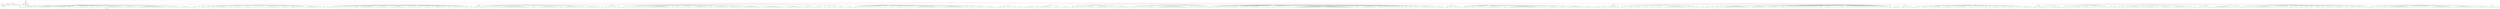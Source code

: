 digraph Tree {
	"t0" [label = "TEI"];
	"t1" [label = "teiHeader"];
	"t2" [label = "fileDesc"];
	"t3" [label = "titleStmt"];
	"t4" [label = "title"];
	"t5" [label = "title"];
	"t6" [label = "author"];
	"t7" [label = "surname"];
	"t8" [label = "forename"];
	"t9" [label = "publicationStmt"];
	"t10" [label = "authority"];
	"t11" [label = "sourceDesc"];
	"t12" [label = "genre"];
	"t13" [label = "inspiration"];
	"t14" [label = "structure"];
	"t15" [label = "type"];
	"t16" [label = "periode"];
	"t17" [label = "taille"];
	"t18" [label = "permalien"];
	"t19" [label = "sources"];
	"t20" [label = "source"];
	"t21" [label = "author"];
	"t22" [label = "text"];
	"t23" [label = "profileDesc"];
	"t24" [label = "creation"];
	"t25" [label = "date"];
	"t26" [label = "date"];
	"t27" [label = "langUsage"];
	"t28" [label = "language"];
	"t29" [label = "textClass"];
	"t30" [label = "keywords"];
	"t31" [label = "term"];
	"t32" [label = "text"];
	"t33" [label = "body"];
	"t34" [label = "div1"];
	"t35" [label = "head"];
	"t36" [label = "div2"];
	"t37" [label = "head"];
	"t38" [label = "listPerson"];
	"t39" [label = "sp"];
	"t40" [label = "l"];
	"t41" [label = "sp"];
	"t42" [label = "l"];
	"t43" [label = "sp"];
	"t44" [label = "l"];
	"t45" [label = "sp"];
	"t46" [label = "l"];
	"t47" [label = "l"];
	"t48" [label = "sp"];
	"t49" [label = "l"];
	"t50" [label = "l"];
	"t51" [label = "l"];
	"t52" [label = "l"];
	"t53" [label = "l"];
	"t54" [label = "sp"];
	"t55" [label = "l"];
	"t56" [label = "sp"];
	"t57" [label = "l"];
	"t58" [label = "sp"];
	"t59" [label = "l"];
	"t60" [label = "sp"];
	"t61" [label = "l"];
	"t62" [label = "sp"];
	"t63" [label = "l"];
	"t64" [label = "l"];
	"t65" [label = "l"];
	"t66" [label = "l"];
	"t67" [label = "l"];
	"t68" [label = "l"];
	"t69" [label = "l"];
	"t70" [label = "l"];
	"t71" [label = "l"];
	"t72" [label = "sp"];
	"t73" [label = "l"];
	"t74" [label = "l"];
	"t75" [label = "l"];
	"t76" [label = "sp"];
	"t77" [label = "l"];
	"t78" [label = "sp"];
	"t79" [label = "l"];
	"t80" [label = "sp"];
	"t81" [label = "l"];
	"t82" [label = "l"];
	"t83" [label = "l"];
	"t84" [label = "sp"];
	"t85" [label = "l"];
	"t86" [label = "sp"];
	"t87" [label = "l"];
	"t88" [label = "sp"];
	"t89" [label = "l"];
	"t90" [label = "sp"];
	"t91" [label = "l"];
	"t92" [label = "l"];
	"t93" [label = "l"];
	"t94" [label = "sp"];
	"t95" [label = "l"];
	"t96" [label = "l"];
	"t97" [label = "sp"];
	"t98" [label = "l"];
	"t99" [label = "l"];
	"t100" [label = "sp"];
	"t101" [label = "l"];
	"t102" [label = "l"];
	"t103" [label = "l"];
	"t104" [label = "l"];
	"t105" [label = "l"];
	"t106" [label = "l"];
	"t107" [label = "l"];
	"t108" [label = "l"];
	"t109" [label = "l"];
	"t110" [label = "l"];
	"t111" [label = "sp"];
	"t112" [label = "l"];
	"t113" [label = "sp"];
	"t114" [label = "l"];
	"t115" [label = "l"];
	"t116" [label = "sp"];
	"t117" [label = "l"];
	"t118" [label = "l"];
	"t119" [label = "sp"];
	"t120" [label = "l"];
	"t121" [label = "l"];
	"t122" [label = "l"];
	"t123" [label = "l"];
	"t124" [label = "l"];
	"t125" [label = "sp"];
	"t126" [label = "l"];
	"t127" [label = "l"];
	"t128" [label = "sp"];
	"t129" [label = "l"];
	"t130" [label = "l"];
	"t131" [label = "p"];
	"t132" [label = "s"];
	"t133" [label = "s"];
	"t134" [label = "s"];
	"t135" [label = "l"];
	"t136" [label = "l"];
	"t137" [label = "l"];
	"t138" [label = "l"];
	"t139" [label = "l"];
	"t140" [label = "l"];
	"t141" [label = "l"];
	"t142" [label = "l"];
	"t143" [label = "l"];
	"t144" [label = "l"];
	"t145" [label = "l"];
	"t146" [label = "sp"];
	"t147" [label = "l"];
	"t148" [label = "sp"];
	"t149" [label = "l"];
	"t150" [label = "sp"];
	"t151" [label = "l"];
	"t152" [label = "l"];
	"t153" [label = "l"];
	"t154" [label = "l"];
	"t155" [label = "l"];
	"t156" [label = "l"];
	"t157" [label = "l"];
	"t158" [label = "l"];
	"t159" [label = "l"];
	"t160" [label = "l"];
	"t161" [label = "l"];
	"t162" [label = "sp"];
	"t163" [label = "l"];
	"t164" [label = "l"];
	"t165" [label = "l"];
	"t166" [label = "l"];
	"t167" [label = "l"];
	"t168" [label = "l"];
	"t169" [label = "l"];
	"t170" [label = "l"];
	"t171" [label = "l"];
	"t172" [label = "l"];
	"t173" [label = "l"];
	"t174" [label = "l"];
	"t175" [label = "l"];
	"t176" [label = "l"];
	"t177" [label = "l"];
	"t178" [label = "l"];
	"t179" [label = "l"];
	"t180" [label = "l"];
	"t181" [label = "l"];
	"t182" [label = "l"];
	"t183" [label = "l"];
	"t184" [label = "l"];
	"t185" [label = "sp"];
	"t186" [label = "l"];
	"t187" [label = "sp"];
	"t188" [label = "l"];
	"t189" [label = "sp"];
	"t190" [label = "l"];
	"t191" [label = "l"];
	"t192" [label = "l"];
	"t193" [label = "l"];
	"t194" [label = "l"];
	"t195" [label = "l"];
	"t196" [label = "sp"];
	"t197" [label = "l"];
	"t198" [label = "sp"];
	"t199" [label = "l"];
	"t200" [label = "sp"];
	"t201" [label = "l"];
	"t202" [label = "sp"];
	"t203" [label = "l"];
	"t204" [label = "l"];
	"t205" [label = "l"];
	"t206" [label = "l"];
	"t207" [label = "l"];
	"t208" [label = "l"];
	"t209" [label = "l"];
	"t210" [label = "l"];
	"t211" [label = "l"];
	"t212" [label = "l"];
	"t213" [label = "l"];
	"t214" [label = "div2"];
	"t215" [label = "head"];
	"t216" [label = "listPerson"];
	"t217" [label = "sp"];
	"t218" [label = "l"];
	"t219" [label = "l"];
	"t220" [label = "sp"];
	"t221" [label = "l"];
	"t222" [label = "l"];
	"t223" [label = "sp"];
	"t224" [label = "l"];
	"t225" [label = "l"];
	"t226" [label = "l"];
	"t227" [label = "l"];
	"t228" [label = "l"];
	"t229" [label = "sp"];
	"t230" [label = "l"];
	"t231" [label = "l"];
	"t232" [label = "l"];
	"t233" [label = "l"];
	"t234" [label = "sp"];
	"t235" [label = "l"];
	"t236" [label = "sp"];
	"t237" [label = "l"];
	"t238" [label = "l"];
	"t239" [label = "sp"];
	"t240" [label = "l"];
	"t241" [label = "sp"];
	"t242" [label = "l"];
	"t243" [label = "sp"];
	"t244" [label = "l"];
	"t245" [label = "l"];
	"t246" [label = "l"];
	"t247" [label = "l"];
	"t248" [label = "l"];
	"t249" [label = "l"];
	"t250" [label = "l"];
	"t251" [label = "l"];
	"t252" [label = "l"];
	"t253" [label = "sp"];
	"t254" [label = "l"];
	"t255" [label = "l"];
	"t256" [label = "l"];
	"t257" [label = "sp"];
	"t258" [label = "l"];
	"t259" [label = "l"];
	"t260" [label = "l"];
	"t261" [label = "l"];
	"t262" [label = "l"];
	"t263" [label = "l"];
	"t264" [label = "l"];
	"t265" [label = "l"];
	"t266" [label = "sp"];
	"t267" [label = "l"];
	"t268" [label = "l"];
	"t269" [label = "l"];
	"t270" [label = "l"];
	"t271" [label = "l"];
	"t272" [label = "l"];
	"t273" [label = "l"];
	"t274" [label = "l"];
	"t275" [label = "sp"];
	"t276" [label = "l"];
	"t277" [label = "l"];
	"t278" [label = "l"];
	"t279" [label = "sp"];
	"t280" [label = "l"];
	"t281" [label = "sp"];
	"t282" [label = "l"];
	"t283" [label = "l"];
	"t284" [label = "sp"];
	"t285" [label = "l"];
	"t286" [label = "sp"];
	"t287" [label = "l"];
	"t288" [label = "l"];
	"t289" [label = "sp"];
	"t290" [label = "l"];
	"t291" [label = "sp"];
	"t292" [label = "l"];
	"t293" [label = "l"];
	"t294" [label = "l"];
	"t295" [label = "l"];
	"t296" [label = "l"];
	"t297" [label = "l"];
	"t298" [label = "l"];
	"t299" [label = "l"];
	"t300" [label = "l"];
	"t301" [label = "l"];
	"t302" [label = "l"];
	"t303" [label = "l"];
	"t304" [label = "l"];
	"t305" [label = "sp"];
	"t306" [label = "l"];
	"t307" [label = "l"];
	"t308" [label = "l"];
	"t309" [label = "l"];
	"t310" [label = "l"];
	"t311" [label = "l"];
	"t312" [label = "l"];
	"t313" [label = "sp"];
	"t314" [label = "l"];
	"t315" [label = "l"];
	"t316" [label = "l"];
	"t317" [label = "l"];
	"t318" [label = "l"];
	"t319" [label = "l"];
	"t320" [label = "sp"];
	"t321" [label = "l"];
	"t322" [label = "sp"];
	"t323" [label = "l"];
	"t324" [label = "sp"];
	"t325" [label = "l"];
	"t326" [label = "sp"];
	"t327" [label = "l"];
	"t328" [label = "sp"];
	"t329" [label = "l"];
	"t330" [label = "l"];
	"t331" [label = "sp"];
	"t332" [label = "l"];
	"t333" [label = "l"];
	"t334" [label = "l"];
	"t335" [label = "l"];
	"t336" [label = "l"];
	"t337" [label = "l"];
	"t338" [label = "l"];
	"t339" [label = "l"];
	"t340" [label = "l"];
	"t341" [label = "l"];
	"t342" [label = "l"];
	"t343" [label = "l"];
	"t344" [label = "sp"];
	"t345" [label = "l"];
	"t346" [label = "l"];
	"t347" [label = "sp"];
	"t348" [label = "l"];
	"t349" [label = "l"];
	"t350" [label = "l"];
	"t351" [label = "l"];
	"t352" [label = "sp"];
	"t353" [label = "l"];
	"t354" [label = "l"];
	"t355" [label = "div2"];
	"t356" [label = "head"];
	"t357" [label = "listPerson"];
	"t358" [label = "sp"];
	"t359" [label = "l"];
	"t360" [label = "l"];
	"t361" [label = "sp"];
	"t362" [label = "l"];
	"t363" [label = "sp"];
	"t364" [label = "l"];
	"t365" [label = "sp"];
	"t366" [label = "l"];
	"t367" [label = "sp"];
	"t368" [label = "l"];
	"t369" [label = "l"];
	"t370" [label = "l"];
	"t371" [label = "sp"];
	"t372" [label = "l"];
	"t373" [label = "sp"];
	"t374" [label = "l"];
	"t375" [label = "l"];
	"t376" [label = "sp"];
	"t377" [label = "l"];
	"t378" [label = "l"];
	"t379" [label = "l"];
	"t380" [label = "sp"];
	"t381" [label = "l"];
	"t382" [label = "l"];
	"t383" [label = "sp"];
	"t384" [label = "l"];
	"t385" [label = "sp"];
	"t386" [label = "l"];
	"t387" [label = "l"];
	"t388" [label = "l"];
	"t389" [label = "l"];
	"t390" [label = "l"];
	"t391" [label = "sp"];
	"t392" [label = "l"];
	"t393" [label = "sp"];
	"t394" [label = "l"];
	"t395" [label = "l"];
	"t396" [label = "l"];
	"t397" [label = "l"];
	"t398" [label = "l"];
	"t399" [label = "l"];
	"t400" [label = "l"];
	"t401" [label = "l"];
	"t402" [label = "l"];
	"t403" [label = "l"];
	"t404" [label = "l"];
	"t405" [label = "l"];
	"t406" [label = "sp"];
	"t407" [label = "l"];
	"t408" [label = "l"];
	"t409" [label = "l"];
	"t410" [label = "l"];
	"t411" [label = "l"];
	"t412" [label = "l"];
	"t413" [label = "l"];
	"t414" [label = "l"];
	"t415" [label = "l"];
	"t416" [label = "l"];
	"t417" [label = "l"];
	"t418" [label = "sp"];
	"t419" [label = "l"];
	"t420" [label = "l"];
	"t421" [label = "l"];
	"t422" [label = "l"];
	"t423" [label = "l"];
	"t424" [label = "l"];
	"t425" [label = "l"];
	"t426" [label = "l"];
	"t427" [label = "l"];
	"t428" [label = "l"];
	"t429" [label = "l"];
	"t430" [label = "l"];
	"t431" [label = "l"];
	"t432" [label = "l"];
	"t433" [label = "sp"];
	"t434" [label = "l"];
	"t435" [label = "l"];
	"t436" [label = "sp"];
	"t437" [label = "l"];
	"t438" [label = "sp"];
	"t439" [label = "l"];
	"t440" [label = "l"];
	"t441" [label = "l"];
	"t442" [label = "sp"];
	"t443" [label = "l"];
	"t444" [label = "sp"];
	"t445" [label = "l"];
	"t446" [label = "l"];
	"t447" [label = "l"];
	"t448" [label = "l"];
	"t449" [label = "sp"];
	"t450" [label = "l"];
	"t451" [label = "sp"];
	"t452" [label = "l"];
	"t453" [label = "sp"];
	"t454" [label = "l"];
	"t455" [label = "l"];
	"t456" [label = "l"];
	"t457" [label = "l"];
	"t458" [label = "l"];
	"t459" [label = "l"];
	"t460" [label = "sp"];
	"t461" [label = "l"];
	"t462" [label = "sp"];
	"t463" [label = "l"];
	"t464" [label = "sp"];
	"t465" [label = "l"];
	"t466" [label = "l"];
	"t467" [label = "l"];
	"t468" [label = "l"];
	"t469" [label = "l"];
	"t470" [label = "l"];
	"t471" [label = "l"];
	"t472" [label = "sp"];
	"t473" [label = "l"];
	"t474" [label = "sp"];
	"t475" [label = "l"];
	"t476" [label = "sp"];
	"t477" [label = "l"];
	"t478" [label = "l"];
	"t479" [label = "sp"];
	"t480" [label = "l"];
	"t481" [label = "l"];
	"t482" [label = "l"];
	"t483" [label = "l"];
	"t484" [label = "sp"];
	"t485" [label = "l"];
	"t486" [label = "l"];
	"t487" [label = "sp"];
	"t488" [label = "l"];
	"t489" [label = "l"];
	"t490" [label = "sp"];
	"t491" [label = "l"];
	"t492" [label = "sp"];
	"t493" [label = "l"];
	"t494" [label = "sp"];
	"t495" [label = "l"];
	"t496" [label = "sp"];
	"t497" [label = "l"];
	"t498" [label = "l"];
	"t499" [label = "sp"];
	"t500" [label = "l"];
	"t501" [label = "sp"];
	"t502" [label = "l"];
	"t503" [label = "l"];
	"t504" [label = "l"];
	"t505" [label = "sp"];
	"t506" [label = "l"];
	"t507" [label = "sp"];
	"t508" [label = "l"];
	"t509" [label = "l"];
	"t510" [label = "l"];
	"t511" [label = "l"];
	"t512" [label = "div1"];
	"t513" [label = "head"];
	"t514" [label = "div2"];
	"t515" [label = "head"];
	"t516" [label = "listPerson"];
	"t517" [label = "sp"];
	"t518" [label = "l"];
	"t519" [label = "sp"];
	"t520" [label = "l"];
	"t521" [label = "sp"];
	"t522" [label = "l"];
	"t523" [label = "div2"];
	"t524" [label = "head"];
	"t525" [label = "listPerson"];
	"t526" [label = "sp"];
	"t527" [label = "l"];
	"t528" [label = "sp"];
	"t529" [label = "l"];
	"t530" [label = "sp"];
	"t531" [label = "l"];
	"t532" [label = "l"];
	"t533" [label = "sp"];
	"t534" [label = "l"];
	"t535" [label = "l"];
	"t536" [label = "sp"];
	"t537" [label = "l"];
	"t538" [label = "l"];
	"t539" [label = "sp"];
	"t540" [label = "l"];
	"t541" [label = "l"];
	"t542" [label = "sp"];
	"t543" [label = "l"];
	"t544" [label = "sp"];
	"t545" [label = "l"];
	"t546" [label = "l"];
	"t547" [label = "sp"];
	"t548" [label = "l"];
	"t549" [label = "l"];
	"t550" [label = "l"];
	"t551" [label = "l"];
	"t552" [label = "l"];
	"t553" [label = "l"];
	"t554" [label = "l"];
	"t555" [label = "l"];
	"t556" [label = "l"];
	"t557" [label = "l"];
	"t558" [label = "l"];
	"t559" [label = "l"];
	"t560" [label = "l"];
	"t561" [label = "l"];
	"t562" [label = "l"];
	"t563" [label = "l"];
	"t564" [label = "l"];
	"t565" [label = "l"];
	"t566" [label = "l"];
	"t567" [label = "l"];
	"t568" [label = "l"];
	"t569" [label = "l"];
	"t570" [label = "l"];
	"t571" [label = "l"];
	"t572" [label = "l"];
	"t573" [label = "sp"];
	"t574" [label = "l"];
	"t575" [label = "l"];
	"t576" [label = "l"];
	"t577" [label = "l"];
	"t578" [label = "l"];
	"t579" [label = "l"];
	"t580" [label = "sp"];
	"t581" [label = "l"];
	"t582" [label = "l"];
	"t583" [label = "l"];
	"t584" [label = "l"];
	"t585" [label = "l"];
	"t586" [label = "l"];
	"t587" [label = "l"];
	"t588" [label = "l"];
	"t589" [label = "l"];
	"t590" [label = "l"];
	"t591" [label = "l"];
	"t592" [label = "l"];
	"t593" [label = "l"];
	"t594" [label = "l"];
	"t595" [label = "l"];
	"t596" [label = "l"];
	"t597" [label = "l"];
	"t598" [label = "sp"];
	"t599" [label = "l"];
	"t600" [label = "l"];
	"t601" [label = "l"];
	"t602" [label = "sp"];
	"t603" [label = "l"];
	"t604" [label = "l"];
	"t605" [label = "l"];
	"t606" [label = "l"];
	"t607" [label = "l"];
	"t608" [label = "l"];
	"t609" [label = "l"];
	"t610" [label = "l"];
	"t611" [label = "l"];
	"t612" [label = "l"];
	"t613" [label = "l"];
	"t614" [label = "l"];
	"t615" [label = "l"];
	"t616" [label = "sp"];
	"t617" [label = "l"];
	"t618" [label = "l"];
	"t619" [label = "sp"];
	"t620" [label = "l"];
	"t621" [label = "l"];
	"t622" [label = "l"];
	"t623" [label = "sp"];
	"t624" [label = "l"];
	"t625" [label = "l"];
	"t626" [label = "l"];
	"t627" [label = "l"];
	"t628" [label = "l"];
	"t629" [label = "l"];
	"t630" [label = "l"];
	"t631" [label = "l"];
	"t632" [label = "l"];
	"t633" [label = "l"];
	"t634" [label = "l"];
	"t635" [label = "sp"];
	"t636" [label = "l"];
	"t637" [label = "l"];
	"t638" [label = "sp"];
	"t639" [label = "l"];
	"t640" [label = "l"];
	"t641" [label = "div2"];
	"t642" [label = "head"];
	"t643" [label = "listPerson"];
	"t644" [label = "sp"];
	"t645" [label = "l"];
	"t646" [label = "l"];
	"t647" [label = "sp"];
	"t648" [label = "l"];
	"t649" [label = "sp"];
	"t650" [label = "l"];
	"t651" [label = "sp"];
	"t652" [label = "l"];
	"t653" [label = "l"];
	"t654" [label = "l"];
	"t655" [label = "sp"];
	"t656" [label = "l"];
	"t657" [label = "sp"];
	"t658" [label = "l"];
	"t659" [label = "l"];
	"t660" [label = "l"];
	"t661" [label = "l"];
	"t662" [label = "l"];
	"t663" [label = "div2"];
	"t664" [label = "head"];
	"t665" [label = "listPerson"];
	"t666" [label = "sp"];
	"t667" [label = "l"];
	"t668" [label = "l"];
	"t669" [label = "l"];
	"t670" [label = "sp"];
	"t671" [label = "l"];
	"t672" [label = "l"];
	"t673" [label = "sp"];
	"t674" [label = "l"];
	"t675" [label = "l"];
	"t676" [label = "l"];
	"t677" [label = "sp"];
	"t678" [label = "l"];
	"t679" [label = "sp"];
	"t680" [label = "l"];
	"t681" [label = "l"];
	"t682" [label = "sp"];
	"t683" [label = "l"];
	"t684" [label = "sp"];
	"t685" [label = "l"];
	"t686" [label = "l"];
	"t687" [label = "sp"];
	"t688" [label = "l"];
	"t689" [label = "l"];
	"t690" [label = "l"];
	"t691" [label = "sp"];
	"t692" [label = "l"];
	"t693" [label = "sp"];
	"t694" [label = "l"];
	"t695" [label = "sp"];
	"t696" [label = "l"];
	"t697" [label = "l"];
	"t698" [label = "l"];
	"t699" [label = "l"];
	"t700" [label = "l"];
	"t701" [label = "l"];
	"t702" [label = "l"];
	"t703" [label = "l"];
	"t704" [label = "l"];
	"t705" [label = "l"];
	"t706" [label = "l"];
	"t707" [label = "l"];
	"t708" [label = "l"];
	"t709" [label = "l"];
	"t710" [label = "l"];
	"t711" [label = "l"];
	"t712" [label = "l"];
	"t713" [label = "l"];
	"t714" [label = "sp"];
	"t715" [label = "l"];
	"t716" [label = "l"];
	"t717" [label = "sp"];
	"t718" [label = "l"];
	"t719" [label = "l"];
	"t720" [label = "l"];
	"t721" [label = "l"];
	"t722" [label = "l"];
	"t723" [label = "sp"];
	"t724" [label = "l"];
	"t725" [label = "l"];
	"t726" [label = "l"];
	"t727" [label = "l"];
	"t728" [label = "sp"];
	"t729" [label = "l"];
	"t730" [label = "sp"];
	"t731" [label = "l"];
	"t732" [label = "sp"];
	"t733" [label = "l"];
	"t734" [label = "l"];
	"t735" [label = "l"];
	"t736" [label = "sp"];
	"t737" [label = "l"];
	"t738" [label = "sp"];
	"t739" [label = "l"];
	"t740" [label = "l"];
	"t741" [label = "l"];
	"t742" [label = "l"];
	"t743" [label = "l"];
	"t744" [label = "l"];
	"t745" [label = "l"];
	"t746" [label = "l"];
	"t747" [label = "l"];
	"t748" [label = "l"];
	"t749" [label = "l"];
	"t750" [label = "l"];
	"t751" [label = "l"];
	"t752" [label = "l"];
	"t753" [label = "sp"];
	"t754" [label = "l"];
	"t755" [label = "l"];
	"t756" [label = "l"];
	"t757" [label = "sp"];
	"t758" [label = "l"];
	"t759" [label = "l"];
	"t760" [label = "l"];
	"t761" [label = "l"];
	"t762" [label = "l"];
	"t763" [label = "l"];
	"t764" [label = "l"];
	"t765" [label = "l"];
	"t766" [label = "l"];
	"t767" [label = "l"];
	"t768" [label = "l"];
	"t769" [label = "l"];
	"t770" [label = "sp"];
	"t771" [label = "l"];
	"t772" [label = "l"];
	"t773" [label = "l"];
	"t774" [label = "l"];
	"t775" [label = "l"];
	"t776" [label = "l"];
	"t777" [label = "l"];
	"t778" [label = "l"];
	"t779" [label = "sp"];
	"t780" [label = "l"];
	"t781" [label = "sp"];
	"t782" [label = "l"];
	"t783" [label = "sp"];
	"t784" [label = "l"];
	"t785" [label = "l"];
	"t786" [label = "l"];
	"t787" [label = "l"];
	"t788" [label = "l"];
	"t789" [label = "l"];
	"t790" [label = "l"];
	"t791" [label = "l"];
	"t792" [label = "l"];
	"t793" [label = "l"];
	"t794" [label = "l"];
	"t795" [label = "l"];
	"t796" [label = "l"];
	"t797" [label = "l"];
	"t798" [label = "l"];
	"t799" [label = "l"];
	"t800" [label = "sp"];
	"t801" [label = "l"];
	"t802" [label = "l"];
	"t803" [label = "l"];
	"t804" [label = "l"];
	"t805" [label = "l"];
	"t806" [label = "l"];
	"t807" [label = "l"];
	"t808" [label = "l"];
	"t809" [label = "l"];
	"t810" [label = "l"];
	"t811" [label = "l"];
	"t812" [label = "l"];
	"t813" [label = "l"];
	"t814" [label = "l"];
	"t815" [label = "l"];
	"t816" [label = "l"];
	"t817" [label = "l"];
	"t818" [label = "l"];
	"t819" [label = "l"];
	"t820" [label = "sp"];
	"t821" [label = "l"];
	"t822" [label = "l"];
	"t823" [label = "l"];
	"t824" [label = "l"];
	"t825" [label = "l"];
	"t826" [label = "l"];
	"t827" [label = "l"];
	"t828" [label = "l"];
	"t829" [label = "l"];
	"t830" [label = "l"];
	"t831" [label = "l"];
	"t832" [label = "l"];
	"t833" [label = "l"];
	"t834" [label = "l"];
	"t835" [label = "sp"];
	"t836" [label = "l"];
	"t837" [label = "l"];
	"t838" [label = "div2"];
	"t839" [label = "head"];
	"t840" [label = "listPerson"];
	"t841" [label = "sp"];
	"t842" [label = "l"];
	"t843" [label = "l"];
	"t844" [label = "sp"];
	"t845" [label = "l"];
	"t846" [label = "sp"];
	"t847" [label = "l"];
	"t848" [label = "div2"];
	"t849" [label = "head"];
	"t850" [label = "listPerson"];
	"t851" [label = "sp"];
	"t852" [label = "l"];
	"t853" [label = "l"];
	"t854" [label = "l"];
	"t855" [label = "l"];
	"t856" [label = "l"];
	"t857" [label = "l"];
	"t858" [label = "l"];
	"t859" [label = "sp"];
	"t860" [label = "l"];
	"t861" [label = "l"];
	"t862" [label = "sp"];
	"t863" [label = "l"];
	"t864" [label = "l"];
	"t865" [label = "l"];
	"t866" [label = "l"];
	"t867" [label = "l"];
	"t868" [label = "l"];
	"t869" [label = "sp"];
	"t870" [label = "l"];
	"t871" [label = "l"];
	"t872" [label = "sp"];
	"t873" [label = "l"];
	"t874" [label = "sp"];
	"t875" [label = "l"];
	"t876" [label = "l"];
	"t877" [label = "l"];
	"t878" [label = "l"];
	"t879" [label = "l"];
	"t880" [label = "l"];
	"t881" [label = "l"];
	"t882" [label = "sp"];
	"t883" [label = "l"];
	"t884" [label = "l"];
	"t885" [label = "l"];
	"t886" [label = "l"];
	"t887" [label = "l"];
	"t888" [label = "l"];
	"t889" [label = "l"];
	"t890" [label = "div2"];
	"t891" [label = "head"];
	"t892" [label = "listPerson"];
	"t893" [label = "sp"];
	"t894" [label = "l"];
	"t895" [label = "sp"];
	"t896" [label = "l"];
	"t897" [label = "l"];
	"t898" [label = "sp"];
	"t899" [label = "l"];
	"t900" [label = "sp"];
	"t901" [label = "l"];
	"t902" [label = "sp"];
	"t903" [label = "l"];
	"t904" [label = "sp"];
	"t905" [label = "l"];
	"t906" [label = "sp"];
	"t907" [label = "l"];
	"t908" [label = "sp"];
	"t909" [label = "l"];
	"t910" [label = "l"];
	"t911" [label = "sp"];
	"t912" [label = "l"];
	"t913" [label = "l"];
	"t914" [label = "l"];
	"t915" [label = "sp"];
	"t916" [label = "l"];
	"t917" [label = "sp"];
	"t918" [label = "l"];
	"t919" [label = "sp"];
	"t920" [label = "l"];
	"t921" [label = "sp"];
	"t922" [label = "l"];
	"t923" [label = "l"];
	"t924" [label = "sp"];
	"t925" [label = "l"];
	"t926" [label = "l"];
	"t927" [label = "sp"];
	"t928" [label = "l"];
	"t929" [label = "l"];
	"t930" [label = "l"];
	"t931" [label = "l"];
	"t932" [label = "l"];
	"t933" [label = "sp"];
	"t934" [label = "l"];
	"t935" [label = "l"];
	"t936" [label = "sp"];
	"t937" [label = "l"];
	"t938" [label = "l"];
	"t939" [label = "l"];
	"t940" [label = "sp"];
	"t941" [label = "l"];
	"t942" [label = "sp"];
	"t943" [label = "l"];
	"t944" [label = "l"];
	"t945" [label = "l"];
	"t946" [label = "l"];
	"t947" [label = "l"];
	"t948" [label = "l"];
	"t949" [label = "l"];
	"t950" [label = "sp"];
	"t951" [label = "l"];
	"t952" [label = "l"];
	"t953" [label = "sp"];
	"t954" [label = "l"];
	"t955" [label = "l"];
	"t956" [label = "l"];
	"t957" [label = "l"];
	"t958" [label = "sp"];
	"t959" [label = "l"];
	"t960" [label = "sp"];
	"t961" [label = "l"];
	"t962" [label = "sp"];
	"t963" [label = "l"];
	"t964" [label = "l"];
	"t965" [label = "l"];
	"t966" [label = "l"];
	"t967" [label = "l"];
	"t968" [label = "l"];
	"t969" [label = "l"];
	"t970" [label = "l"];
	"t971" [label = "l"];
	"t972" [label = "l"];
	"t973" [label = "l"];
	"t974" [label = "l"];
	"t975" [label = "l"];
	"t976" [label = "l"];
	"t977" [label = "l"];
	"t978" [label = "l"];
	"t979" [label = "l"];
	"t980" [label = "l"];
	"t981" [label = "l"];
	"t982" [label = "sp"];
	"t983" [label = "l"];
	"t984" [label = "sp"];
	"t985" [label = "l"];
	"t986" [label = "sp"];
	"t987" [label = "l"];
	"t988" [label = "l"];
	"t989" [label = "l"];
	"t990" [label = "l"];
	"t991" [label = "l"];
	"t992" [label = "l"];
	"t993" [label = "l"];
	"t994" [label = "l"];
	"t995" [label = "l"];
	"t996" [label = "l"];
	"t997" [label = "l"];
	"t998" [label = "l"];
	"t999" [label = "l"];
	"t1000" [label = "l"];
	"t1001" [label = "l"];
	"t1002" [label = "l"];
	"t1003" [label = "l"];
	"t1004" [label = "l"];
	"t1005" [label = "l"];
	"t1006" [label = "l"];
	"t1007" [label = "sp"];
	"t1008" [label = "l"];
	"t1009" [label = "l"];
	"t1010" [label = "l"];
	"t1011" [label = "sp"];
	"t1012" [label = "l"];
	"t1013" [label = "l"];
	"t1014" [label = "l"];
	"t1015" [label = "l"];
	"t1016" [label = "sp"];
	"t1017" [label = "l"];
	"t1018" [label = "sp"];
	"t1019" [label = "l"];
	"t1020" [label = "l"];
	"t1021" [label = "l"];
	"t1022" [label = "l"];
	"t1023" [label = "l"];
	"t1024" [label = "l"];
	"t1025" [label = "l"];
	"t1026" [label = "sp"];
	"t1027" [label = "l"];
	"t1028" [label = "sp"];
	"t1029" [label = "l"];
	"t1030" [label = "l"];
	"t1031" [label = "l"];
	"t1032" [label = "l"];
	"t1033" [label = "l"];
	"t1034" [label = "l"];
	"t1035" [label = "l"];
	"t1036" [label = "l"];
	"t1037" [label = "l"];
	"t1038" [label = "div2"];
	"t1039" [label = "head"];
	"t1040" [label = "listPerson"];
	"t1041" [label = "sp"];
	"t1042" [label = "l"];
	"t1043" [label = "l"];
	"t1044" [label = "l"];
	"t1045" [label = "l"];
	"t1046" [label = "l"];
	"t1047" [label = "l"];
	"t1048" [label = "sp"];
	"t1049" [label = "l"];
	"t1050" [label = "sp"];
	"t1051" [label = "l"];
	"t1052" [label = "l"];
	"t1053" [label = "sp"];
	"t1054" [label = "l"];
	"t1055" [label = "l"];
	"t1056" [label = "sp"];
	"t1057" [label = "l"];
	"t1058" [label = "l"];
	"t1059" [label = "l"];
	"t1060" [label = "l"];
	"t1061" [label = "sp"];
	"t1062" [label = "l"];
	"t1063" [label = "l"];
	"t1064" [label = "l"];
	"t1065" [label = "l"];
	"t1066" [label = "div1"];
	"t1067" [label = "head"];
	"t1068" [label = "div2"];
	"t1069" [label = "head"];
	"t1070" [label = "listPerson"];
	"t1071" [label = "sp"];
	"t1072" [label = "l"];
	"t1073" [label = "l"];
	"t1074" [label = "l"];
	"t1075" [label = "l"];
	"t1076" [label = "l"];
	"t1077" [label = "l"];
	"t1078" [label = "l"];
	"t1079" [label = "l"];
	"t1080" [label = "sp"];
	"t1081" [label = "l"];
	"t1082" [label = "l"];
	"t1083" [label = "l"];
	"t1084" [label = "sp"];
	"t1085" [label = "l"];
	"t1086" [label = "l"];
	"t1087" [label = "l"];
	"t1088" [label = "l"];
	"t1089" [label = "l"];
	"t1090" [label = "l"];
	"t1091" [label = "l"];
	"t1092" [label = "l"];
	"t1093" [label = "l"];
	"t1094" [label = "l"];
	"t1095" [label = "l"];
	"t1096" [label = "sp"];
	"t1097" [label = "l"];
	"t1098" [label = "l"];
	"t1099" [label = "l"];
	"t1100" [label = "l"];
	"t1101" [label = "l"];
	"t1102" [label = "l"];
	"t1103" [label = "l"];
	"t1104" [label = "sp"];
	"t1105" [label = "l"];
	"t1106" [label = "l"];
	"t1107" [label = "l"];
	"t1108" [label = "l"];
	"t1109" [label = "l"];
	"t1110" [label = "l"];
	"t1111" [label = "l"];
	"t1112" [label = "l"];
	"t1113" [label = "div2"];
	"t1114" [label = "head"];
	"t1115" [label = "listPerson"];
	"t1116" [label = "sp"];
	"t1117" [label = "l"];
	"t1118" [label = "sp"];
	"t1119" [label = "l"];
	"t1120" [label = "sp"];
	"t1121" [label = "l"];
	"t1122" [label = "l"];
	"t1123" [label = "sp"];
	"t1124" [label = "l"];
	"t1125" [label = "l"];
	"t1126" [label = "l"];
	"t1127" [label = "l"];
	"t1128" [label = "l"];
	"t1129" [label = "sp"];
	"t1130" [label = "l"];
	"t1131" [label = "sp"];
	"t1132" [label = "l"];
	"t1133" [label = "sp"];
	"t1134" [label = "l"];
	"t1135" [label = "l"];
	"t1136" [label = "l"];
	"t1137" [label = "l"];
	"t1138" [label = "l"];
	"t1139" [label = "l"];
	"t1140" [label = "sp"];
	"t1141" [label = "l"];
	"t1142" [label = "l"];
	"t1143" [label = "l"];
	"t1144" [label = "l"];
	"t1145" [label = "l"];
	"t1146" [label = "l"];
	"t1147" [label = "l"];
	"t1148" [label = "l"];
	"t1149" [label = "l"];
	"t1150" [label = "l"];
	"t1151" [label = "l"];
	"t1152" [label = "sp"];
	"t1153" [label = "l"];
	"t1154" [label = "sp"];
	"t1155" [label = "l"];
	"t1156" [label = "l"];
	"t1157" [label = "sp"];
	"t1158" [label = "l"];
	"t1159" [label = "l"];
	"t1160" [label = "l"];
	"t1161" [label = "sp"];
	"t1162" [label = "l"];
	"t1163" [label = "l"];
	"t1164" [label = "l"];
	"t1165" [label = "l"];
	"t1166" [label = "l"];
	"t1167" [label = "l"];
	"t1168" [label = "l"];
	"t1169" [label = "l"];
	"t1170" [label = "l"];
	"t1171" [label = "sp"];
	"t1172" [label = "l"];
	"t1173" [label = "sp"];
	"t1174" [label = "l"];
	"t1175" [label = "l"];
	"t1176" [label = "div2"];
	"t1177" [label = "head"];
	"t1178" [label = "listPerson"];
	"t1179" [label = "sp"];
	"t1180" [label = "l"];
	"t1181" [label = "l"];
	"t1182" [label = "sp"];
	"t1183" [label = "l"];
	"t1184" [label = "sp"];
	"t1185" [label = "l"];
	"t1186" [label = "sp"];
	"t1187" [label = "l"];
	"t1188" [label = "sp"];
	"t1189" [label = "l"];
	"t1190" [label = "l"];
	"t1191" [label = "sp"];
	"t1192" [label = "l"];
	"t1193" [label = "l"];
	"t1194" [label = "sp"];
	"t1195" [label = "l"];
	"t1196" [label = "l"];
	"t1197" [label = "l"];
	"t1198" [label = "l"];
	"t1199" [label = "l"];
	"t1200" [label = "l"];
	"t1201" [label = "l"];
	"t1202" [label = "l"];
	"t1203" [label = "l"];
	"t1204" [label = "sp"];
	"t1205" [label = "l"];
	"t1206" [label = "l"];
	"t1207" [label = "l"];
	"t1208" [label = "l"];
	"t1209" [label = "l"];
	"t1210" [label = "l"];
	"t1211" [label = "l"];
	"t1212" [label = "l"];
	"t1213" [label = "l"];
	"t1214" [label = "l"];
	"t1215" [label = "l"];
	"t1216" [label = "l"];
	"t1217" [label = "l"];
	"t1218" [label = "l"];
	"t1219" [label = "l"];
	"t1220" [label = "l"];
	"t1221" [label = "l"];
	"t1222" [label = "l"];
	"t1223" [label = "l"];
	"t1224" [label = "l"];
	"t1225" [label = "l"];
	"t1226" [label = "l"];
	"t1227" [label = "l"];
	"t1228" [label = "l"];
	"t1229" [label = "l"];
	"t1230" [label = "l"];
	"t1231" [label = "sp"];
	"t1232" [label = "l"];
	"t1233" [label = "sp"];
	"t1234" [label = "l"];
	"t1235" [label = "l"];
	"t1236" [label = "l"];
	"t1237" [label = "sp"];
	"t1238" [label = "l"];
	"t1239" [label = "sp"];
	"t1240" [label = "l"];
	"t1241" [label = "l"];
	"t1242" [label = "sp"];
	"t1243" [label = "l"];
	"t1244" [label = "sp"];
	"t1245" [label = "l"];
	"t1246" [label = "sp"];
	"t1247" [label = "l"];
	"t1248" [label = "sp"];
	"t1249" [label = "l"];
	"t1250" [label = "l"];
	"t1251" [label = "sp"];
	"t1252" [label = "l"];
	"t1253" [label = "sp"];
	"t1254" [label = "l"];
	"t1255" [label = "l"];
	"t1256" [label = "sp"];
	"t1257" [label = "l"];
	"t1258" [label = "sp"];
	"t1259" [label = "l"];
	"t1260" [label = "div2"];
	"t1261" [label = "head"];
	"t1262" [label = "listPerson"];
	"t1263" [label = "sp"];
	"t1264" [label = "l"];
	"t1265" [label = "sp"];
	"t1266" [label = "l"];
	"t1267" [label = "sp"];
	"t1268" [label = "l"];
	"t1269" [label = "sp"];
	"t1270" [label = "l"];
	"t1271" [label = "sp"];
	"t1272" [label = "l"];
	"t1273" [label = "sp"];
	"t1274" [label = "l"];
	"t1275" [label = "l"];
	"t1276" [label = "sp"];
	"t1277" [label = "l"];
	"t1278" [label = "sp"];
	"t1279" [label = "l"];
	"t1280" [label = "sp"];
	"t1281" [label = "l"];
	"t1282" [label = "l"];
	"t1283" [label = "sp"];
	"t1284" [label = "l"];
	"t1285" [label = "l"];
	"t1286" [label = "sp"];
	"t1287" [label = "l"];
	"t1288" [label = "sp"];
	"t1289" [label = "l"];
	"t1290" [label = "l"];
	"t1291" [label = "l"];
	"t1292" [label = "l"];
	"t1293" [label = "l"];
	"t1294" [label = "l"];
	"t1295" [label = "l"];
	"t1296" [label = "l"];
	"t1297" [label = "sp"];
	"t1298" [label = "l"];
	"t1299" [label = "l"];
	"t1300" [label = "sp"];
	"t1301" [label = "l"];
	"t1302" [label = "sp"];
	"t1303" [label = "l"];
	"t1304" [label = "sp"];
	"t1305" [label = "l"];
	"t1306" [label = "sp"];
	"t1307" [label = "l"];
	"t1308" [label = "sp"];
	"t1309" [label = "l"];
	"t1310" [label = "sp"];
	"t1311" [label = "l"];
	"t1312" [label = "sp"];
	"t1313" [label = "l"];
	"t1314" [label = "sp"];
	"t1315" [label = "l"];
	"t1316" [label = "sp"];
	"t1317" [label = "l"];
	"t1318" [label = "sp"];
	"t1319" [label = "l"];
	"t1320" [label = "sp"];
	"t1321" [label = "l"];
	"t1322" [label = "l"];
	"t1323" [label = "l"];
	"t1324" [label = "l"];
	"t1325" [label = "l"];
	"t1326" [label = "sp"];
	"t1327" [label = "l"];
	"t1328" [label = "l"];
	"t1329" [label = "sp"];
	"t1330" [label = "l"];
	"t1331" [label = "sp"];
	"t1332" [label = "l"];
	"t1333" [label = "l"];
	"t1334" [label = "l"];
	"t1335" [label = "l"];
	"t1336" [label = "sp"];
	"t1337" [label = "l"];
	"t1338" [label = "l"];
	"t1339" [label = "l"];
	"t1340" [label = "l"];
	"t1341" [label = "l"];
	"t1342" [label = "sp"];
	"t1343" [label = "l"];
	"t1344" [label = "l"];
	"t1345" [label = "l"];
	"t1346" [label = "sp"];
	"t1347" [label = "l"];
	"t1348" [label = "sp"];
	"t1349" [label = "l"];
	"t1350" [label = "sp"];
	"t1351" [label = "l"];
	"t1352" [label = "sp"];
	"t1353" [label = "l"];
	"t1354" [label = "l"];
	"t1355" [label = "sp"];
	"t1356" [label = "l"];
	"t1357" [label = "l"];
	"t1358" [label = "sp"];
	"t1359" [label = "l"];
	"t1360" [label = "sp"];
	"t1361" [label = "l"];
	"t1362" [label = "l"];
	"t1363" [label = "sp"];
	"t1364" [label = "l"];
	"t1365" [label = "l"];
	"t1366" [label = "l"];
	"t1367" [label = "l"];
	"t1368" [label = "l"];
	"t1369" [label = "l"];
	"t1370" [label = "l"];
	"t1371" [label = "l"];
	"t1372" [label = "l"];
	"t1373" [label = "l"];
	"t1374" [label = "l"];
	"t1375" [label = "l"];
	"t1376" [label = "l"];
	"t1377" [label = "l"];
	"t1378" [label = "l"];
	"t1379" [label = "l"];
	"t1380" [label = "l"];
	"t1381" [label = "l"];
	"t1382" [label = "l"];
	"t1383" [label = "l"];
	"t1384" [label = "l"];
	"t1385" [label = "l"];
	"t1386" [label = "l"];
	"t1387" [label = "l"];
	"t1388" [label = "l"];
	"t1389" [label = "l"];
	"t1390" [label = "l"];
	"t1391" [label = "l"];
	"t1392" [label = "l"];
	"t1393" [label = "l"];
	"t1394" [label = "l"];
	"t1395" [label = "l"];
	"t1396" [label = "l"];
	"t1397" [label = "l"];
	"t1398" [label = "l"];
	"t1399" [label = "l"];
	"t1400" [label = "l"];
	"t1401" [label = "l"];
	"t1402" [label = "l"];
	"t1403" [label = "l"];
	"t1404" [label = "l"];
	"t1405" [label = "l"];
	"t1406" [label = "l"];
	"t1407" [label = "l"];
	"t1408" [label = "l"];
	"t1409" [label = "l"];
	"t1410" [label = "l"];
	"t1411" [label = "l"];
	"t1412" [label = "l"];
	"t1413" [label = "l"];
	"t1414" [label = "sp"];
	"t1415" [label = "l"];
	"t1416" [label = "l"];
	"t1417" [label = "l"];
	"t1418" [label = "l"];
	"t1419" [label = "l"];
	"t1420" [label = "sp"];
	"t1421" [label = "l"];
	"t1422" [label = "l"];
	"t1423" [label = "l"];
	"t1424" [label = "l"];
	"t1425" [label = "l"];
	"t1426" [label = "l"];
	"t1427" [label = "l"];
	"t1428" [label = "l"];
	"t1429" [label = "l"];
	"t1430" [label = "l"];
	"t1431" [label = "l"];
	"t1432" [label = "l"];
	"t1433" [label = "l"];
	"t1434" [label = "sp"];
	"t1435" [label = "l"];
	"t1436" [label = "l"];
	"t1437" [label = "l"];
	"t1438" [label = "l"];
	"t1439" [label = "l"];
	"t1440" [label = "l"];
	"t1441" [label = "sp"];
	"t1442" [label = "l"];
	"t1443" [label = "l"];
	"t1444" [label = "sp"];
	"t1445" [label = "l"];
	"t1446" [label = "sp"];
	"t1447" [label = "l"];
	"t1448" [label = "l"];
	"t1449" [label = "sp"];
	"t1450" [label = "l"];
	"t1451" [label = "l"];
	"t1452" [label = "sp"];
	"t1453" [label = "l"];
	"t1454" [label = "sp"];
	"t1455" [label = "l"];
	"t1456" [label = "sp"];
	"t1457" [label = "l"];
	"t1458" [label = "l"];
	"t1459" [label = "sp"];
	"t1460" [label = "l"];
	"t1461" [label = "l"];
	"t1462" [label = "sp"];
	"t1463" [label = "l"];
	"t1464" [label = "l"];
	"t1465" [label = "l"];
	"t1466" [label = "sp"];
	"t1467" [label = "l"];
	"t1468" [label = "l"];
	"t1469" [label = "l"];
	"t1470" [label = "sp"];
	"t1471" [label = "l"];
	"t1472" [label = "l"];
	"t1473" [label = "l"];
	"t1474" [label = "l"];
	"t1475" [label = "sp"];
	"t1476" [label = "l"];
	"t1477" [label = "l"];
	"t1478" [label = "l"];
	"t1479" [label = "l"];
	"t1480" [label = "l"];
	"t1481" [label = "sp"];
	"t1482" [label = "l"];
	"t1483" [label = "l"];
	"t1484" [label = "l"];
	"t1485" [label = "l"];
	"t1486" [label = "l"];
	"t1487" [label = "l"];
	"t1488" [label = "l"];
	"t1489" [label = "l"];
	"t1490" [label = "l"];
	"t1491" [label = "sp"];
	"t1492" [label = "l"];
	"t1493" [label = "sp"];
	"t1494" [label = "l"];
	"t1495" [label = "sp"];
	"t1496" [label = "l"];
	"t1497" [label = "sp"];
	"t1498" [label = "l"];
	"t1499" [label = "l"];
	"t1500" [label = "l"];
	"t1501" [label = "l"];
	"t1502" [label = "l"];
	"t1503" [label = "l"];
	"t1504" [label = "l"];
	"t1505" [label = "l"];
	"t1506" [label = "l"];
	"t1507" [label = "div2"];
	"t1508" [label = "head"];
	"t1509" [label = "listPerson"];
	"t1510" [label = "sp"];
	"t1511" [label = "l"];
	"t1512" [label = "sp"];
	"t1513" [label = "l"];
	"t1514" [label = "l"];
	"t1515" [label = "l"];
	"t1516" [label = "sp"];
	"t1517" [label = "l"];
	"t1518" [label = "l"];
	"t1519" [label = "l"];
	"t1520" [label = "sp"];
	"t1521" [label = "l"];
	"t1522" [label = "sp"];
	"t1523" [label = "l"];
	"t1524" [label = "l"];
	"t1525" [label = "l"];
	"t1526" [label = "l"];
	"t1527" [label = "div2"];
	"t1528" [label = "head"];
	"t1529" [label = "listPerson"];
	"t1530" [label = "sp"];
	"t1531" [label = "l"];
	"t1532" [label = "sp"];
	"t1533" [label = "l"];
	"t1534" [label = "sp"];
	"t1535" [label = "l"];
	"t1536" [label = "sp"];
	"t1537" [label = "l"];
	"t1538" [label = "sp"];
	"t1539" [label = "l"];
	"t1540" [label = "sp"];
	"t1541" [label = "l"];
	"t1542" [label = "l"];
	"t1543" [label = "l"];
	"t1544" [label = "sp"];
	"t1545" [label = "l"];
	"t1546" [label = "l"];
	"t1547" [label = "sp"];
	"t1548" [label = "l"];
	"t1549" [label = "sp"];
	"t1550" [label = "l"];
	"t1551" [label = "sp"];
	"t1552" [label = "l"];
	"t1553" [label = "sp"];
	"t1554" [label = "l"];
	"t1555" [label = "sp"];
	"t1556" [label = "l"];
	"t1557" [label = "l"];
	"t1558" [label = "sp"];
	"t1559" [label = "l"];
	"t1560" [label = "l"];
	"t1561" [label = "l"];
	"t1562" [label = "l"];
	"t1563" [label = "l"];
	"t1564" [label = "l"];
	"t1565" [label = "l"];
	"t1566" [label = "l"];
	"t1567" [label = "l"];
	"t1568" [label = "l"];
	"t1569" [label = "l"];
	"t1570" [label = "l"];
	"t1571" [label = "sp"];
	"t1572" [label = "l"];
	"t1573" [label = "sp"];
	"t1574" [label = "l"];
	"t1575" [label = "sp"];
	"t1576" [label = "l"];
	"t1577" [label = "l"];
	"t1578" [label = "l"];
	"t1579" [label = "sp"];
	"t1580" [label = "l"];
	"t1581" [label = "l"];
	"t1582" [label = "l"];
	"t1583" [label = "l"];
	"t1584" [label = "l"];
	"t1585" [label = "l"];
	"t1586" [label = "l"];
	"t1587" [label = "l"];
	"t1588" [label = "l"];
	"t1589" [label = "l"];
	"t1590" [label = "l"];
	"t1591" [label = "l"];
	"t1592" [label = "l"];
	"t1593" [label = "l"];
	"t1594" [label = "l"];
	"t1595" [label = "l"];
	"t1596" [label = "l"];
	"t1597" [label = "l"];
	"t1598" [label = "l"];
	"t1599" [label = "l"];
	"t1600" [label = "l"];
	"t1601" [label = "l"];
	"t1602" [label = "l"];
	"t1603" [label = "l"];
	"t1604" [label = "l"];
	"t1605" [label = "l"];
	"t1606" [label = "sp"];
	"t1607" [label = "l"];
	"t1608" [label = "sp"];
	"t1609" [label = "l"];
	"t1610" [label = "l"];
	"t1611" [label = "l"];
	"t1612" [label = "sp"];
	"t1613" [label = "l"];
	"t1614" [label = "l"];
	"t1615" [label = "sp"];
	"t1616" [label = "l"];
	"t1617" [label = "l"];
	"t1618" [label = "l"];
	"t1619" [label = "l"];
	"t1620" [label = "l"];
	"t1621" [label = "l"];
	"t1622" [label = "l"];
	"t1623" [label = "l"];
	"t1624" [label = "l"];
	"t1625" [label = "l"];
	"t1626" [label = "sp"];
	"t1627" [label = "l"];
	"t1628" [label = "l"];
	"t1629" [label = "l"];
	"t1630" [label = "l"];
	"t1631" [label = "l"];
	"t1632" [label = "l"];
	"t1633" [label = "sp"];
	"t1634" [label = "l"];
	"t1635" [label = "l"];
	"t1636" [label = "l"];
	"t1637" [label = "l"];
	"t1638" [label = "l"];
	"t1639" [label = "l"];
	"t1640" [label = "l"];
	"t1641" [label = "l"];
	"t1642" [label = "l"];
	"t1643" [label = "l"];
	"t1644" [label = "l"];
	"t1645" [label = "l"];
	"t1646" [label = "l"];
	"t1647" [label = "sp"];
	"t1648" [label = "l"];
	"t1649" [label = "sp"];
	"t1650" [label = "l"];
	"t1651" [label = "l"];
	"t1652" [label = "l"];
	"t1653" [label = "l"];
	"t1654" [label = "l"];
	"t1655" [label = "l"];
	"t1656" [label = "l"];
	"t1657" [label = "sp"];
	"t1658" [label = "l"];
	"t1659" [label = "l"];
	"t1660" [label = "div1"];
	"t1661" [label = "head"];
	"t1662" [label = "div2"];
	"t1663" [label = "head"];
	"t1664" [label = "listPerson"];
	"t1665" [label = "sp"];
	"t1666" [label = "l"];
	"t1667" [label = "l"];
	"t1668" [label = "sp"];
	"t1669" [label = "l"];
	"t1670" [label = "l"];
	"t1671" [label = "l"];
	"t1672" [label = "l"];
	"t1673" [label = "l"];
	"t1674" [label = "sp"];
	"t1675" [label = "l"];
	"t1676" [label = "l"];
	"t1677" [label = "l"];
	"t1678" [label = "l"];
	"t1679" [label = "l"];
	"t1680" [label = "l"];
	"t1681" [label = "l"];
	"t1682" [label = "l"];
	"t1683" [label = "l"];
	"t1684" [label = "sp"];
	"t1685" [label = "l"];
	"t1686" [label = "sp"];
	"t1687" [label = "l"];
	"t1688" [label = "div2"];
	"t1689" [label = "head"];
	"t1690" [label = "listPerson"];
	"t1691" [label = "sp"];
	"t1692" [label = "l"];
	"t1693" [label = "l"];
	"t1694" [label = "sp"];
	"t1695" [label = "l"];
	"t1696" [label = "l"];
	"t1697" [label = "sp"];
	"t1698" [label = "l"];
	"t1699" [label = "sp"];
	"t1700" [label = "l"];
	"t1701" [label = "l"];
	"t1702" [label = "l"];
	"t1703" [label = "sp"];
	"t1704" [label = "l"];
	"t1705" [label = "l"];
	"t1706" [label = "l"];
	"t1707" [label = "l"];
	"t1708" [label = "l"];
	"t1709" [label = "l"];
	"t1710" [label = "l"];
	"t1711" [label = "sp"];
	"t1712" [label = "l"];
	"t1713" [label = "l"];
	"t1714" [label = "l"];
	"t1715" [label = "l"];
	"t1716" [label = "l"];
	"t1717" [label = "l"];
	"t1718" [label = "sp"];
	"t1719" [label = "l"];
	"t1720" [label = "l"];
	"t1721" [label = "l"];
	"t1722" [label = "l"];
	"t1723" [label = "sp"];
	"t1724" [label = "l"];
	"t1725" [label = "l"];
	"t1726" [label = "sp"];
	"t1727" [label = "l"];
	"t1728" [label = "sp"];
	"t1729" [label = "l"];
	"t1730" [label = "l"];
	"t1731" [label = "l"];
	"t1732" [label = "l"];
	"t1733" [label = "l"];
	"t1734" [label = "sp"];
	"t1735" [label = "l"];
	"t1736" [label = "l"];
	"t1737" [label = "l"];
	"t1738" [label = "l"];
	"t1739" [label = "l"];
	"t1740" [label = "l"];
	"t1741" [label = "l"];
	"t1742" [label = "l"];
	"t1743" [label = "l"];
	"t1744" [label = "l"];
	"t1745" [label = "l"];
	"t1746" [label = "l"];
	"t1747" [label = "l"];
	"t1748" [label = "l"];
	"t1749" [label = "l"];
	"t1750" [label = "l"];
	"t1751" [label = "l"];
	"t1752" [label = "l"];
	"t1753" [label = "l"];
	"t1754" [label = "sp"];
	"t1755" [label = "l"];
	"t1756" [label = "l"];
	"t1757" [label = "l"];
	"t1758" [label = "sp"];
	"t1759" [label = "l"];
	"t1760" [label = "sp"];
	"t1761" [label = "l"];
	"t1762" [label = "l"];
	"t1763" [label = "sp"];
	"t1764" [label = "l"];
	"t1765" [label = "l"];
	"t1766" [label = "l"];
	"t1767" [label = "l"];
	"t1768" [label = "sp"];
	"t1769" [label = "l"];
	"t1770" [label = "l"];
	"t1771" [label = "l"];
	"t1772" [label = "l"];
	"t1773" [label = "div2"];
	"t1774" [label = "head"];
	"t1775" [label = "listPerson"];
	"t1776" [label = "sp"];
	"t1777" [label = "l"];
	"t1778" [label = "l"];
	"t1779" [label = "sp"];
	"t1780" [label = "l"];
	"t1781" [label = "l"];
	"t1782" [label = "l"];
	"t1783" [label = "sp"];
	"t1784" [label = "l"];
	"t1785" [label = "l"];
	"t1786" [label = "l"];
	"t1787" [label = "l"];
	"t1788" [label = "sp"];
	"t1789" [label = "l"];
	"t1790" [label = "l"];
	"t1791" [label = "sp"];
	"t1792" [label = "l"];
	"t1793" [label = "l"];
	"t1794" [label = "l"];
	"t1795" [label = "l"];
	"t1796" [label = "l"];
	"t1797" [label = "l"];
	"t1798" [label = "l"];
	"t1799" [label = "l"];
	"t1800" [label = "l"];
	"t1801" [label = "l"];
	"t1802" [label = "l"];
	"t1803" [label = "l"];
	"t1804" [label = "l"];
	"t1805" [label = "l"];
	"t1806" [label = "l"];
	"t1807" [label = "l"];
	"t1808" [label = "l"];
	"t1809" [label = "l"];
	"t1810" [label = "l"];
	"t1811" [label = "l"];
	"t1812" [label = "l"];
	"t1813" [label = "l"];
	"t1814" [label = "l"];
	"t1815" [label = "sp"];
	"t1816" [label = "l"];
	"t1817" [label = "l"];
	"t1818" [label = "l"];
	"t1819" [label = "l"];
	"t1820" [label = "l"];
	"t1821" [label = "l"];
	"t1822" [label = "l"];
	"t1823" [label = "l"];
	"t1824" [label = "l"];
	"t1825" [label = "l"];
	"t1826" [label = "l"];
	"t1827" [label = "l"];
	"t1828" [label = "l"];
	"t1829" [label = "l"];
	"t1830" [label = "sp"];
	"t1831" [label = "l"];
	"t1832" [label = "sp"];
	"t1833" [label = "l"];
	"t1834" [label = "l"];
	"t1835" [label = "l"];
	"t1836" [label = "l"];
	"t1837" [label = "l"];
	"t1838" [label = "l"];
	"t1839" [label = "l"];
	"t1840" [label = "l"];
	"t1841" [label = "sp"];
	"t1842" [label = "l"];
	"t1843" [label = "l"];
	"t1844" [label = "l"];
	"t1845" [label = "l"];
	"t1846" [label = "l"];
	"t1847" [label = "l"];
	"t1848" [label = "sp"];
	"t1849" [label = "l"];
	"t1850" [label = "l"];
	"t1851" [label = "sp"];
	"t1852" [label = "l"];
	"t1853" [label = "l"];
	"t1854" [label = "sp"];
	"t1855" [label = "l"];
	"t1856" [label = "sp"];
	"t1857" [label = "l"];
	"t1858" [label = "sp"];
	"t1859" [label = "l"];
	"t1860" [label = "l"];
	"t1861" [label = "l"];
	"t1862" [label = "sp"];
	"t1863" [label = "l"];
	"t1864" [label = "sp"];
	"t1865" [label = "l"];
	"t1866" [label = "sp"];
	"t1867" [label = "l"];
	"t1868" [label = "l"];
	"t1869" [label = "sp"];
	"t1870" [label = "l"];
	"t1871" [label = "sp"];
	"t1872" [label = "l"];
	"t1873" [label = "l"];
	"t1874" [label = "l"];
	"t1875" [label = "sp"];
	"t1876" [label = "l"];
	"t1877" [label = "l"];
	"t1878" [label = "sp"];
	"t1879" [label = "l"];
	"t1880" [label = "sp"];
	"t1881" [label = "l"];
	"t1882" [label = "l"];
	"t1883" [label = "sp"];
	"t1884" [label = "l"];
	"t1885" [label = "l"];
	"t1886" [label = "l"];
	"t1887" [label = "sp"];
	"t1888" [label = "l"];
	"t1889" [label = "l"];
	"t1890" [label = "l"];
	"t1891" [label = "l"];
	"t1892" [label = "sp"];
	"t1893" [label = "l"];
	"t1894" [label = "l"];
	"t1895" [label = "l"];
	"t1896" [label = "l"];
	"t1897" [label = "l"];
	"t1898" [label = "l"];
	"t1899" [label = "l"];
	"t1900" [label = "l"];
	"t1901" [label = "sp"];
	"t1902" [label = "l"];
	"t1903" [label = "l"];
	"t1904" [label = "l"];
	"t1905" [label = "l"];
	"t1906" [label = "l"];
	"t1907" [label = "sp"];
	"t1908" [label = "l"];
	"t1909" [label = "sp"];
	"t1910" [label = "l"];
	"t1911" [label = "sp"];
	"t1912" [label = "l"];
	"t1913" [label = "l"];
	"t1914" [label = "sp"];
	"t1915" [label = "l"];
	"t1916" [label = "l"];
	"t1917" [label = "sp"];
	"t1918" [label = "l"];
	"t1919" [label = "l"];
	"t1920" [label = "sp"];
	"t1921" [label = "l"];
	"t1922" [label = "sp"];
	"t1923" [label = "l"];
	"t1924" [label = "sp"];
	"t1925" [label = "l"];
	"t1926" [label = "sp"];
	"t1927" [label = "l"];
	"t1928" [label = "sp"];
	"t1929" [label = "l"];
	"t1930" [label = "sp"];
	"t1931" [label = "l"];
	"t1932" [label = "sp"];
	"t1933" [label = "l"];
	"t1934" [label = "sp"];
	"t1935" [label = "l"];
	"t1936" [label = "sp"];
	"t1937" [label = "l"];
	"t1938" [label = "sp"];
	"t1939" [label = "l"];
	"t1940" [label = "sp"];
	"t1941" [label = "l"];
	"t1942" [label = "sp"];
	"t1943" [label = "l"];
	"t1944" [label = "sp"];
	"t1945" [label = "l"];
	"t1946" [label = "l"];
	"t1947" [label = "sp"];
	"t1948" [label = "l"];
	"t1949" [label = "sp"];
	"t1950" [label = "l"];
	"t1951" [label = "sp"];
	"t1952" [label = "l"];
	"t1953" [label = "sp"];
	"t1954" [label = "l"];
	"t1955" [label = "sp"];
	"t1956" [label = "l"];
	"t1957" [label = "sp"];
	"t1958" [label = "l"];
	"t1959" [label = "sp"];
	"t1960" [label = "l"];
	"t1961" [label = "sp"];
	"t1962" [label = "l"];
	"t1963" [label = "sp"];
	"t1964" [label = "l"];
	"t1965" [label = "sp"];
	"t1966" [label = "l"];
	"t1967" [label = "l"];
	"t1968" [label = "sp"];
	"t1969" [label = "l"];
	"t1970" [label = "sp"];
	"t1971" [label = "l"];
	"t1972" [label = "sp"];
	"t1973" [label = "l"];
	"t1974" [label = "sp"];
	"t1975" [label = "l"];
	"t1976" [label = "sp"];
	"t1977" [label = "l"];
	"t1978" [label = "sp"];
	"t1979" [label = "l"];
	"t1980" [label = "sp"];
	"t1981" [label = "l"];
	"t1982" [label = "div2"];
	"t1983" [label = "head"];
	"t1984" [label = "listPerson"];
	"t1985" [label = "sp"];
	"t1986" [label = "l"];
	"t1987" [label = "l"];
	"t1988" [label = "l"];
	"t1989" [label = "l"];
	"t1990" [label = "l"];
	"t1991" [label = "l"];
	"t1992" [label = "l"];
	"t1993" [label = "l"];
	"t1994" [label = "l"];
	"t1995" [label = "div2"];
	"t1996" [label = "head"];
	"t1997" [label = "listPerson"];
	"t1998" [label = "sp"];
	"t1999" [label = "l"];
	"t2000" [label = "sp"];
	"t2001" [label = "l"];
	"t2002" [label = "l"];
	"t2003" [label = "l"];
	"t2004" [label = "l"];
	"t2005" [label = "sp"];
	"t2006" [label = "l"];
	"t2007" [label = "l"];
	"t2008" [label = "div2"];
	"t2009" [label = "head"];
	"t2010" [label = "listPerson"];
	"t2011" [label = "sp"];
	"t2012" [label = "l"];
	"t2013" [label = "l"];
	"t2014" [label = "l"];
	"t2015" [label = "l"];
	"t2016" [label = "sp"];
	"t2017" [label = "l"];
	"t2018" [label = "sp"];
	"t2019" [label = "l"];
	"t2020" [label = "l"];
	"t2021" [label = "l"];
	"t2022" [label = "l"];
	"t2023" [label = "l"];
	"t2024" [label = "sp"];
	"t2025" [label = "l"];
	"t2026" [label = "l"];
	"t2027" [label = "sp"];
	"t2028" [label = "l"];
	"t2029" [label = "sp"];
	"t2030" [label = "l"];
	"t2031" [label = "sp"];
	"t2032" [label = "l"];
	"t2033" [label = "sp"];
	"t2034" [label = "l"];
	"t2035" [label = "l"];
	"t2036" [label = "l"];
	"t2037" [label = "l"];
	"t2038" [label = "l"];
	"t2039" [label = "l"];
	"t2040" [label = "sp"];
	"t2041" [label = "l"];
	"t2042" [label = "l"];
	"t2043" [label = "l"];
	"t2044" [label = "l"];
	"t2045" [label = "l"];
	"t2046" [label = "l"];
	"t2047" [label = "l"];
	"t2048" [label = "l"];
	"t2049" [label = "l"];
	"t2050" [label = "sp"];
	"t2051" [label = "l"];
	"t2052" [label = "sp"];
	"t2053" [label = "l"];
	"t2054" [label = "sp"];
	"t2055" [label = "l"];
	"t2056" [label = "sp"];
	"t2057" [label = "l"];
	"t2058" [label = "l"];
	"t2059" [label = "l"];
	"t2060" [label = "l"];
	"t2061" [label = "l"];
	"t2062" [label = "l"];
	"t2063" [label = "l"];
	"t2064" [label = "l"];
	"t2065" [label = "l"];
	"t2066" [label = "sp"];
	"t2067" [label = "l"];
	"t2068" [label = "sp"];
	"t2069" [label = "l"];
	"t2070" [label = "l"];
	"t2071" [label = "l"];
	"t2072" [label = "sp"];
	"t2073" [label = "l"];
	"t2074" [label = "sp"];
	"t2075" [label = "l"];
	"t2076" [label = "l"];
	"t2077" [label = "l"];
	"t2078" [label = "sp"];
	"t2079" [label = "l"];
	"t2080" [label = "sp"];
	"t2081" [label = "l"];
	"t2082" [label = "l"];
	"t2083" [label = "l"];
	"t2084" [label = "sp"];
	"t2085" [label = "l"];
	"t2086" [label = "sp"];
	"t2087" [label = "l"];
	"t2088" [label = "l"];
	"t2089" [label = "l"];
	"t2090" [label = "sp"];
	"t2091" [label = "l"];
	"t2092" [label = "l"];
	"t2093" [label = "l"];
	"t2094" [label = "sp"];
	"t2095" [label = "l"];
	"t2096" [label = "l"];
	"t2097" [label = "l"];
	"t2098" [label = "l"];
	"t2099" [label = "l"];
	"t2100" [label = "l"];
	"t2101" [label = "l"];
	"t2102" [label = "sp"];
	"t2103" [label = "l"];
	"t2104" [label = "l"];
	"t2105" [label = "l"];
	"t2106" [label = "l"];
	"t2107" [label = "l"];
	"t2108" [label = "sp"];
	"t2109" [label = "l"];
	"t2110" [label = "sp"];
	"t2111" [label = "l"];
	"t2112" [label = "l"];
	"t2113" [label = "l"];
	"t2114" [label = "l"];
	"t2115" [label = "sp"];
	"t2116" [label = "l"];
	"t2117" [label = "sp"];
	"t2118" [label = "l"];
	"t2119" [label = "sp"];
	"t2120" [label = "l"];
	"t2121" [label = "l"];
	"t2122" [label = "l"];
	"t2123" [label = "sp"];
	"t2124" [label = "l"];
	"t2125" [label = "l"];
	"t2126" [label = "sp"];
	"t2127" [label = "l"];
	"t2128" [label = "l"];
	"t2129" [label = "l"];
	"t2130" [label = "l"];
	"t2131" [label = "l"];
	"t2132" [label = "l"];
	"t2133" [label = "l"];
	"t2134" [label = "l"];
	"t2135" [label = "sp"];
	"t2136" [label = "l"];
	"t2137" [label = "div1"];
	"t2138" [label = "head"];
	"t2139" [label = "div2"];
	"t2140" [label = "head"];
	"t2141" [label = "listPerson"];
	"t2142" [label = "sp"];
	"t2143" [label = "l"];
	"t2144" [label = "l"];
	"t2145" [label = "sp"];
	"t2146" [label = "l"];
	"t2147" [label = "l"];
	"t2148" [label = "div2"];
	"t2149" [label = "head"];
	"t2150" [label = "listPerson"];
	"t2151" [label = "sp"];
	"t2152" [label = "l"];
	"t2153" [label = "l"];
	"t2154" [label = "l"];
	"t2155" [label = "sp"];
	"t2156" [label = "l"];
	"t2157" [label = "l"];
	"t2158" [label = "sp"];
	"t2159" [label = "l"];
	"t2160" [label = "l"];
	"t2161" [label = "l"];
	"t2162" [label = "l"];
	"t2163" [label = "l"];
	"t2164" [label = "l"];
	"t2165" [label = "l"];
	"t2166" [label = "l"];
	"t2167" [label = "l"];
	"t2168" [label = "l"];
	"t2169" [label = "sp"];
	"t2170" [label = "l"];
	"t2171" [label = "div2"];
	"t2172" [label = "head"];
	"t2173" [label = "listPerson"];
	"t2174" [label = "sp"];
	"t2175" [label = "l"];
	"t2176" [label = "l"];
	"t2177" [label = "l"];
	"t2178" [label = "sp"];
	"t2179" [label = "l"];
	"t2180" [label = "l"];
	"t2181" [label = "sp"];
	"t2182" [label = "l"];
	"t2183" [label = "sp"];
	"t2184" [label = "l"];
	"t2185" [label = "sp"];
	"t2186" [label = "l"];
	"t2187" [label = "l"];
	"t2188" [label = "l"];
	"t2189" [label = "l"];
	"t2190" [label = "l"];
	"t2191" [label = "l"];
	"t2192" [label = "sp"];
	"t2193" [label = "l"];
	"t2194" [label = "sp"];
	"t2195" [label = "l"];
	"t2196" [label = "l"];
	"t2197" [label = "l"];
	"t2198" [label = "l"];
	"t2199" [label = "l"];
	"t2200" [label = "l"];
	"t2201" [label = "sp"];
	"t2202" [label = "l"];
	"t2203" [label = "l"];
	"t2204" [label = "sp"];
	"t2205" [label = "l"];
	"t2206" [label = "sp"];
	"t2207" [label = "l"];
	"t2208" [label = "sp"];
	"t2209" [label = "l"];
	"t2210" [label = "l"];
	"t2211" [label = "sp"];
	"t2212" [label = "l"];
	"t2213" [label = "l"];
	"t2214" [label = "sp"];
	"t2215" [label = "l"];
	"t2216" [label = "sp"];
	"t2217" [label = "l"];
	"t2218" [label = "sp"];
	"t2219" [label = "l"];
	"t2220" [label = "l"];
	"t2221" [label = "sp"];
	"t2222" [label = "l"];
	"t2223" [label = "sp"];
	"t2224" [label = "l"];
	"t2225" [label = "div2"];
	"t2226" [label = "head"];
	"t2227" [label = "listPerson"];
	"t2228" [label = "sp"];
	"t2229" [label = "l"];
	"t2230" [label = "l"];
	"t2231" [label = "l"];
	"t2232" [label = "l"];
	"t2233" [label = "l"];
	"t2234" [label = "l"];
	"t2235" [label = "sp"];
	"t2236" [label = "l"];
	"t2237" [label = "l"];
	"t2238" [label = "sp"];
	"t2239" [label = "l"];
	"t2240" [label = "l"];
	"t2241" [label = "l"];
	"t2242" [label = "l"];
	"t2243" [label = "sp"];
	"t2244" [label = "l"];
	"t2245" [label = "l"];
	"t2246" [label = "sp"];
	"t2247" [label = "l"];
	"t2248" [label = "l"];
	"t2249" [label = "l"];
	"t2250" [label = "l"];
	"t2251" [label = "l"];
	"t2252" [label = "l"];
	"t2253" [label = "l"];
	"t2254" [label = "l"];
	"t2255" [label = "l"];
	"t2256" [label = "l"];
	"t2257" [label = "l"];
	"t2258" [label = "sp"];
	"t2259" [label = "l"];
	"t2260" [label = "l"];
	"t2261" [label = "sp"];
	"t2262" [label = "l"];
	"t2263" [label = "l"];
	"t2264" [label = "l"];
	"t2265" [label = "l"];
	"t2266" [label = "l"];
	"t2267" [label = "l"];
	"t2268" [label = "l"];
	"t2269" [label = "l"];
	"t2270" [label = "l"];
	"t2271" [label = "l"];
	"t2272" [label = "l"];
	"t2273" [label = "l"];
	"t2274" [label = "sp"];
	"t2275" [label = "l"];
	"t2276" [label = "sp"];
	"t2277" [label = "l"];
	"t2278" [label = "l"];
	"t2279" [label = "l"];
	"t2280" [label = "l"];
	"t2281" [label = "l"];
	"t2282" [label = "l"];
	"t2283" [label = "l"];
	"t2284" [label = "l"];
	"t2285" [label = "sp"];
	"t2286" [label = "l"];
	"t2287" [label = "sp"];
	"t2288" [label = "l"];
	"t2289" [label = "l"];
	"t2290" [label = "l"];
	"t2291" [label = "l"];
	"t2292" [label = "l"];
	"t2293" [label = "l"];
	"t2294" [label = "l"];
	"t2295" [label = "l"];
	"t2296" [label = "l"];
	"t2297" [label = "l"];
	"t2298" [label = "l"];
	"t2299" [label = "l"];
	"t2300" [label = "sp"];
	"t2301" [label = "l"];
	"t2302" [label = "sp"];
	"t2303" [label = "l"];
	"t2304" [label = "l"];
	"t2305" [label = "sp"];
	"t2306" [label = "l"];
	"t2307" [label = "l"];
	"t2308" [label = "sp"];
	"t2309" [label = "l"];
	"t2310" [label = "l"];
	"t2311" [label = "l"];
	"t2312" [label = "l"];
	"t2313" [label = "l"];
	"t2314" [label = "div2"];
	"t2315" [label = "head"];
	"t2316" [label = "listPerson"];
	"t2317" [label = "sp"];
	"t2318" [label = "l"];
	"t2319" [label = "l"];
	"t2320" [label = "l"];
	"t2321" [label = "sp"];
	"t2322" [label = "l"];
	"t2323" [label = "sp"];
	"t2324" [label = "l"];
	"t2325" [label = "sp"];
	"t2326" [label = "l"];
	"t2327" [label = "sp"];
	"t2328" [label = "l"];
	"t2329" [label = "l"];
	"t2330" [label = "div2"];
	"t2331" [label = "head"];
	"t2332" [label = "listPerson"];
	"t2333" [label = "sp"];
	"t2334" [label = "l"];
	"t2335" [label = "sp"];
	"t2336" [label = "l"];
	"t2337" [label = "l"];
	"t2338" [label = "l"];
	"t2339" [label = "l"];
	"t2340" [label = "l"];
	"t2341" [label = "l"];
	"t2342" [label = "l"];
	"t2343" [label = "l"];
	"t2344" [label = "l"];
	"t2345" [label = "l"];
	"t2346" [label = "l"];
	"t2347" [label = "l"];
	"t2348" [label = "l"];
	"t2349" [label = "l"];
	"t2350" [label = "l"];
	"t2351" [label = "l"];
	"t2352" [label = "sp"];
	"t2353" [label = "l"];
	"t2354" [label = "l"];
	"t2355" [label = "sp"];
	"t2356" [label = "l"];
	"t2357" [label = "sp"];
	"t2358" [label = "l"];
	"t2359" [label = "sp"];
	"t2360" [label = "l"];
	"t2361" [label = "l"];
	"t2362" [label = "div2"];
	"t2363" [label = "head"];
	"t2364" [label = "listPerson"];
	"t2365" [label = "sp"];
	"t2366" [label = "l"];
	"t2367" [label = "l"];
	"t2368" [label = "sp"];
	"t2369" [label = "l"];
	"t2370" [label = "sp"];
	"t2371" [label = "l"];
	"t2372" [label = "l"];
	"t2373" [label = "sp"];
	"t2374" [label = "l"];
	"t2375" [label = "l"];
	"t2376" [label = "sp"];
	"t2377" [label = "l"];
	"t2378" [label = "sp"];
	"t2379" [label = "l"];
	"t2380" [label = "sp"];
	"t2381" [label = "l"];
	"t2382" [label = "l"];
	"t2383" [label = "l"];
	"t2384" [label = "l"];
	"t2385" [label = "l"];
	"t2386" [label = "l"];
	"t2387" [label = "l"];
	"t2388" [label = "l"];
	"t2389" [label = "l"];
	"t2390" [label = "l"];
	"t2391" [label = "l"];
	"t2392" [label = "l"];
	"t2393" [label = "l"];
	"t2394" [label = "l"];
	"t2395" [label = "sp"];
	"t2396" [label = "l"];
	"t2397" [label = "l"];
	"t2398" [label = "sp"];
	"t2399" [label = "l"];
	"t2400" [label = "l"];
	"t2401" [label = "sp"];
	"t2402" [label = "l"];
	"t2403" [label = "sp"];
	"t2404" [label = "l"];
	"t2405" [label = "l"];
	"t2406" [label = "sp"];
	"t2407" [label = "l"];
	"t2408" [label = "sp"];
	"t2409" [label = "l"];
	"t2410" [label = "sp"];
	"t2411" [label = "l"];
	"t2412" [label = "sp"];
	"t2413" [label = "l"];
	"t2414" [label = "l"];
	"t2415" [label = "sp"];
	"t2416" [label = "l"];
	"t2417" [label = "l"];
	"t2418" [label = "l"];
	"t2419" [label = "l"];
	"t2420" [label = "l"];
	"t2421" [label = "sp"];
	"t2422" [label = "l"];
	"t2423" [label = "l"];
	"t2424" [label = "l"];
	"t2425" [label = "l"];
	"t2426" [label = "sp"];
	"t2427" [label = "l"];
	"t2428" [label = "l"];
	"t2429" [label = "l"];
	"t2430" [label = "l"];
	"t2431" [label = "sp"];
	"t2432" [label = "l"];
	"t2433" [label = "l"];
	"t2434" [label = "l"];
	"t2435" [label = "l"];
	"t2436" [label = "sp"];
	"t2437" [label = "l"];
	"t2438" [label = "l"];
	"t2439" [label = "l"];
	"t2440" [label = "l"];
	"t2441" [label = "sp"];
	"t2442" [label = "l"];
	"t2443" [label = "l"];
	"t2444" [label = "l"];
	"t2445" [label = "l"];
	"t2446" [label = "l"];
	"t2447" [label = "l"];
	"t2448" [label = "sp"];
	"t2449" [label = "l"];
	"t2450" [label = "l"];
	"t2451" [label = "l"];
	"t2452" [label = "sp"];
	"t2453" [label = "l"];
	"t2454" [label = "l"];
	"t2455" [label = "l"];
	"t2456" [label = "l"];
	"t2457" [label = "l"];
	"t2458" [label = "l"];
	"t2459" [label = "l"];
	"t2460" [label = "sp"];
	"t2461" [label = "l"];
	"t2462" [label = "l"];
	"t2463" [label = "l"];
	"t2464" [label = "l"];
	"t2465" [label = "l"];
	"t2466" [label = "l"];
	"t2467" [label = "l"];
	"t2468" [label = "l"];
	"t2469" [label = "sp"];
	"t2470" [label = "l"];
	"t2471" [label = "l"];
	"t2472" [label = "l"];
	"t2473" [label = "l"];
	"t2474" [label = "sp"];
	"t2475" [label = "l"];
	"t2476" [label = "l"];
	"t2477" [label = "l"];
	"t2478" [label = "l"];
	"t2479" [label = "l"];
	"t2480" [label = "l"];
	"t2481" [label = "sp"];
	"t2482" [label = "l"];
	"t2483" [label = "l"];
	"t2484" [label = "sp"];
	"t2485" [label = "l"];
	"t2486" [label = "sp"];
	"t2487" [label = "l"];
	"t2488" [label = "sp"];
	"t2489" [label = "l"];
	"t2490" [label = "l"];
	"t2491" [label = "sp"];
	"t2492" [label = "l"];
	"t2493" [label = "l"];
	"t2494" [label = "sp"];
	"t2495" [label = "l"];
	"t2496" [label = "l"];
	"t2497" [label = "div2"];
	"t2498" [label = "head"];
	"t2499" [label = "listPerson"];
	"t2500" [label = "sp"];
	"t2501" [label = "l"];
	"t2502" [label = "l"];
	"t2503" [label = "l"];
	"t2504" [label = "sp"];
	"t2505" [label = "l"];
	"t2506" [label = "l"];
	"t2507" [label = "sp"];
	"t2508" [label = "l"];
	"t2509" [label = "l"];
	"t2510" [label = "l"];
	"t2511" [label = "sp"];
	"t2512" [label = "l"];
	"t2513" [label = "sp"];
	"t2514" [label = "l"];
	"t2515" [label = "l"];
	"t2516" [label = "l"];
	"t2517" [label = "l"];
	"t2518" [label = "sp"];
	"t2519" [label = "l"];
	"t2520" [label = "sp"];
	"t2521" [label = "l"];
	"t2522" [label = "l"];
	"t2523" [label = "l"];
	"t2524" [label = "l"];
	"t2525" [label = "l"];
	"t2526" [label = "l"];
	"t2527" [label = "l"];
	"t2528" [label = "l"];
	"t2529" [label = "l"];
	"t2530" [label = "l"];
	"t2531" [label = "l"];
	"t2532" [label = "l"];
	"t2533" [label = "l"];
	"t2534" [label = "l"];
	"t2535" [label = "l"];
	"t2536" [label = "l"];
	"t2537" [label = "l"];
	"t2538" [label = "l"];
	"t2539" [label = "sp"];
	"t2540" [label = "l"];
	"t2541" [label = "sp"];
	"t2542" [label = "l"];
	"t2543" [label = "sp"];
	"t2544" [label = "l"];
	"t2545" [label = "sp"];
	"t2546" [label = "l"];
	"t2547" [label = "l"];
	"t2548" [label = "sp"];
	"t2549" [label = "l"];
	"t2550" [label = "sp"];
	"t2551" [label = "l"];
	"t2552" [label = "l"];
	"t2553" [label = "sp"];
	"t2554" [label = "l"];
	"t2555" [label = "sp"];
	"t2556" [label = "l"];
	"t2557" [label = "sp"];
	"t2558" [label = "l"];
	"t2559" [label = "sp"];
	"t2560" [label = "l"];
	"t2561" [label = "l"];
	"t2562" [label = "sp"];
	"t2563" [label = "l"];
	"t2564" [label = "sp"];
	"t2565" [label = "l"];
	"t2566" [label = "sp"];
	"t2567" [label = "l"];
	"t2568" [label = "l"];
	"t2569" [label = "l"];
	"t2570" [label = "l"];
	"t2571" [label = "l"];
	"t2572" [label = "l"];
	"t2573" [label = "l"];
	"t2574" [label = "l"];
	"t2575" [label = "l"];
	"t2576" [label = "l"];
	"t2577" [label = "l"];
	"t2578" [label = "l"];
	"t2579" [label = "l"];
	"t2580" [label = "l"];
	"t2581" [label = "l"];
	"t2582" [label = "l"];
	"t2583" [label = "sp"];
	"t2584" [label = "l"];
	"t2585" [label = "sp"];
	"t2586" [label = "l"];
	"t2587" [label = "sp"];
	"t2588" [label = "l"];
	"t2589" [label = "l"];
	"t2590" [label = "l"];
	"t2591" [label = "l"];
	"t2592" [label = "l"];
	"t2593" [label = "l"];
	"t2594" [label = "l"];
	"t2595" [label = "l"];
	"t2596" [label = "l"];
	"t2597" [label = "l"];
	"t2598" [label = "l"];
	"t2599" [label = "l"];
	"t2600" [label = "l"];
	"t2601" [label = "l"];
	"t2602" [label = "l"];
	"t2603" [label = "l"];
	"t2604" [label = "l"];
	"t2605" [label = "sp"];
	"t2606" [label = "l"];
	"t2607" [label = "l"];
	"t2608" [label = "l"];
	"t2609" [label = "sp"];
	"t2610" [label = "l"];
	"t2611" [label = "l"];
	"t2612" [label = "l"];
	"t2613" [label = "l"];
	"t2614" [label = "l"];
	"t2615" [label = "l"];
	"t2616" [label = "l"];
	"t2617" [label = "sp"];
	"t2618" [label = "l"];
	"t2619" [label = "sp"];
	"t2620" [label = "l"];
	"t2621" [label = "div2"];
	"t2622" [label = "head"];
	"t2623" [label = "listPerson"];
	"t2624" [label = "sp"];
	"t2625" [label = "l"];
	"t2626" [label = "l"];
	"t2627" [label = "sp"];
	"t2628" [label = "l"];
	"t2629" [label = "l"];
	"t2630" [label = "sp"];
	"t2631" [label = "l"];
	"t2632" [label = "l"];
	"t2633" [label = "l"];
	"t0" -> "t1";
	"t1" -> "t2";
	"t2" -> "t3";
	"t3" -> "t4";
	"t3" -> "t5";
	"t3" -> "t6";
	"t6" -> "t7";
	"t6" -> "t8";
	"t2" -> "t9";
	"t9" -> "t10";
	"t2" -> "t11";
	"t11" -> "t12";
	"t11" -> "t13";
	"t11" -> "t14";
	"t11" -> "t15";
	"t11" -> "t16";
	"t11" -> "t17";
	"t11" -> "t18";
	"t11" -> "t19";
	"t19" -> "t20";
	"t20" -> "t21";
	"t20" -> "t22";
	"t1" -> "t23";
	"t23" -> "t24";
	"t24" -> "t25";
	"t24" -> "t26";
	"t23" -> "t27";
	"t27" -> "t28";
	"t23" -> "t29";
	"t29" -> "t30";
	"t30" -> "t31";
	"t0" -> "t32";
	"t32" -> "t33";
	"t33" -> "t34";
	"t34" -> "t35";
	"t34" -> "t36";
	"t36" -> "t37";
	"t37" -> "t38";
	"t36" -> "t39";
	"t39" -> "t40";
	"t36" -> "t41";
	"t41" -> "t42";
	"t36" -> "t43";
	"t43" -> "t44";
	"t36" -> "t45";
	"t45" -> "t46";
	"t45" -> "t47";
	"t36" -> "t48";
	"t48" -> "t49";
	"t48" -> "t50";
	"t48" -> "t51";
	"t48" -> "t52";
	"t48" -> "t53";
	"t36" -> "t54";
	"t54" -> "t55";
	"t36" -> "t56";
	"t56" -> "t57";
	"t36" -> "t58";
	"t58" -> "t59";
	"t36" -> "t60";
	"t60" -> "t61";
	"t36" -> "t62";
	"t62" -> "t63";
	"t62" -> "t64";
	"t62" -> "t65";
	"t62" -> "t66";
	"t62" -> "t67";
	"t62" -> "t68";
	"t62" -> "t69";
	"t62" -> "t70";
	"t62" -> "t71";
	"t36" -> "t72";
	"t72" -> "t73";
	"t72" -> "t74";
	"t72" -> "t75";
	"t36" -> "t76";
	"t76" -> "t77";
	"t36" -> "t78";
	"t78" -> "t79";
	"t36" -> "t80";
	"t80" -> "t81";
	"t80" -> "t82";
	"t80" -> "t83";
	"t36" -> "t84";
	"t84" -> "t85";
	"t36" -> "t86";
	"t86" -> "t87";
	"t36" -> "t88";
	"t88" -> "t89";
	"t36" -> "t90";
	"t90" -> "t91";
	"t90" -> "t92";
	"t90" -> "t93";
	"t36" -> "t94";
	"t94" -> "t95";
	"t94" -> "t96";
	"t36" -> "t97";
	"t97" -> "t98";
	"t97" -> "t99";
	"t36" -> "t100";
	"t100" -> "t101";
	"t100" -> "t102";
	"t100" -> "t103";
	"t100" -> "t104";
	"t100" -> "t105";
	"t100" -> "t106";
	"t100" -> "t107";
	"t100" -> "t108";
	"t100" -> "t109";
	"t100" -> "t110";
	"t36" -> "t111";
	"t111" -> "t112";
	"t36" -> "t113";
	"t113" -> "t114";
	"t113" -> "t115";
	"t36" -> "t116";
	"t116" -> "t117";
	"t116" -> "t118";
	"t36" -> "t119";
	"t119" -> "t120";
	"t119" -> "t121";
	"t119" -> "t122";
	"t119" -> "t123";
	"t119" -> "t124";
	"t36" -> "t125";
	"t125" -> "t126";
	"t125" -> "t127";
	"t36" -> "t128";
	"t128" -> "t129";
	"t128" -> "t130";
	"t128" -> "t131";
	"t131" -> "t132";
	"t131" -> "t133";
	"t131" -> "t134";
	"t128" -> "t135";
	"t128" -> "t136";
	"t128" -> "t137";
	"t128" -> "t138";
	"t128" -> "t139";
	"t128" -> "t140";
	"t128" -> "t141";
	"t128" -> "t142";
	"t128" -> "t143";
	"t128" -> "t144";
	"t128" -> "t145";
	"t36" -> "t146";
	"t146" -> "t147";
	"t36" -> "t148";
	"t148" -> "t149";
	"t36" -> "t150";
	"t150" -> "t151";
	"t150" -> "t152";
	"t150" -> "t153";
	"t150" -> "t154";
	"t150" -> "t155";
	"t150" -> "t156";
	"t150" -> "t157";
	"t150" -> "t158";
	"t150" -> "t159";
	"t150" -> "t160";
	"t150" -> "t161";
	"t36" -> "t162";
	"t162" -> "t163";
	"t162" -> "t164";
	"t162" -> "t165";
	"t162" -> "t166";
	"t162" -> "t167";
	"t162" -> "t168";
	"t162" -> "t169";
	"t162" -> "t170";
	"t162" -> "t171";
	"t162" -> "t172";
	"t162" -> "t173";
	"t162" -> "t174";
	"t162" -> "t175";
	"t162" -> "t176";
	"t162" -> "t177";
	"t162" -> "t178";
	"t162" -> "t179";
	"t162" -> "t180";
	"t162" -> "t181";
	"t162" -> "t182";
	"t162" -> "t183";
	"t162" -> "t184";
	"t36" -> "t185";
	"t185" -> "t186";
	"t36" -> "t187";
	"t187" -> "t188";
	"t36" -> "t189";
	"t189" -> "t190";
	"t189" -> "t191";
	"t189" -> "t192";
	"t189" -> "t193";
	"t189" -> "t194";
	"t189" -> "t195";
	"t36" -> "t196";
	"t196" -> "t197";
	"t36" -> "t198";
	"t198" -> "t199";
	"t36" -> "t200";
	"t200" -> "t201";
	"t36" -> "t202";
	"t202" -> "t203";
	"t202" -> "t204";
	"t202" -> "t205";
	"t202" -> "t206";
	"t202" -> "t207";
	"t202" -> "t208";
	"t202" -> "t209";
	"t202" -> "t210";
	"t202" -> "t211";
	"t202" -> "t212";
	"t202" -> "t213";
	"t34" -> "t214";
	"t214" -> "t215";
	"t215" -> "t216";
	"t214" -> "t217";
	"t217" -> "t218";
	"t217" -> "t219";
	"t214" -> "t220";
	"t220" -> "t221";
	"t220" -> "t222";
	"t214" -> "t223";
	"t223" -> "t224";
	"t223" -> "t225";
	"t223" -> "t226";
	"t223" -> "t227";
	"t223" -> "t228";
	"t214" -> "t229";
	"t229" -> "t230";
	"t229" -> "t231";
	"t229" -> "t232";
	"t229" -> "t233";
	"t214" -> "t234";
	"t234" -> "t235";
	"t214" -> "t236";
	"t236" -> "t237";
	"t236" -> "t238";
	"t214" -> "t239";
	"t239" -> "t240";
	"t214" -> "t241";
	"t241" -> "t242";
	"t214" -> "t243";
	"t243" -> "t244";
	"t243" -> "t245";
	"t243" -> "t246";
	"t243" -> "t247";
	"t243" -> "t248";
	"t243" -> "t249";
	"t243" -> "t250";
	"t243" -> "t251";
	"t243" -> "t252";
	"t214" -> "t253";
	"t253" -> "t254";
	"t253" -> "t255";
	"t253" -> "t256";
	"t214" -> "t257";
	"t257" -> "t258";
	"t257" -> "t259";
	"t257" -> "t260";
	"t257" -> "t261";
	"t257" -> "t262";
	"t257" -> "t263";
	"t257" -> "t264";
	"t257" -> "t265";
	"t214" -> "t266";
	"t266" -> "t267";
	"t266" -> "t268";
	"t266" -> "t269";
	"t266" -> "t270";
	"t266" -> "t271";
	"t266" -> "t272";
	"t266" -> "t273";
	"t266" -> "t274";
	"t214" -> "t275";
	"t275" -> "t276";
	"t275" -> "t277";
	"t275" -> "t278";
	"t214" -> "t279";
	"t279" -> "t280";
	"t214" -> "t281";
	"t281" -> "t282";
	"t281" -> "t283";
	"t214" -> "t284";
	"t284" -> "t285";
	"t214" -> "t286";
	"t286" -> "t287";
	"t286" -> "t288";
	"t214" -> "t289";
	"t289" -> "t290";
	"t214" -> "t291";
	"t291" -> "t292";
	"t291" -> "t293";
	"t291" -> "t294";
	"t291" -> "t295";
	"t291" -> "t296";
	"t291" -> "t297";
	"t291" -> "t298";
	"t291" -> "t299";
	"t291" -> "t300";
	"t291" -> "t301";
	"t291" -> "t302";
	"t291" -> "t303";
	"t291" -> "t304";
	"t214" -> "t305";
	"t305" -> "t306";
	"t305" -> "t307";
	"t305" -> "t308";
	"t305" -> "t309";
	"t305" -> "t310";
	"t305" -> "t311";
	"t305" -> "t312";
	"t214" -> "t313";
	"t313" -> "t314";
	"t313" -> "t315";
	"t313" -> "t316";
	"t313" -> "t317";
	"t313" -> "t318";
	"t313" -> "t319";
	"t214" -> "t320";
	"t320" -> "t321";
	"t214" -> "t322";
	"t322" -> "t323";
	"t214" -> "t324";
	"t324" -> "t325";
	"t214" -> "t326";
	"t326" -> "t327";
	"t214" -> "t328";
	"t328" -> "t329";
	"t328" -> "t330";
	"t214" -> "t331";
	"t331" -> "t332";
	"t331" -> "t333";
	"t331" -> "t334";
	"t331" -> "t335";
	"t331" -> "t336";
	"t331" -> "t337";
	"t331" -> "t338";
	"t331" -> "t339";
	"t331" -> "t340";
	"t331" -> "t341";
	"t331" -> "t342";
	"t331" -> "t343";
	"t214" -> "t344";
	"t344" -> "t345";
	"t344" -> "t346";
	"t214" -> "t347";
	"t347" -> "t348";
	"t347" -> "t349";
	"t347" -> "t350";
	"t347" -> "t351";
	"t214" -> "t352";
	"t352" -> "t353";
	"t352" -> "t354";
	"t34" -> "t355";
	"t355" -> "t356";
	"t356" -> "t357";
	"t355" -> "t358";
	"t358" -> "t359";
	"t358" -> "t360";
	"t355" -> "t361";
	"t361" -> "t362";
	"t355" -> "t363";
	"t363" -> "t364";
	"t355" -> "t365";
	"t365" -> "t366";
	"t355" -> "t367";
	"t367" -> "t368";
	"t367" -> "t369";
	"t367" -> "t370";
	"t355" -> "t371";
	"t371" -> "t372";
	"t355" -> "t373";
	"t373" -> "t374";
	"t373" -> "t375";
	"t355" -> "t376";
	"t376" -> "t377";
	"t376" -> "t378";
	"t376" -> "t379";
	"t355" -> "t380";
	"t380" -> "t381";
	"t380" -> "t382";
	"t355" -> "t383";
	"t383" -> "t384";
	"t355" -> "t385";
	"t385" -> "t386";
	"t385" -> "t387";
	"t385" -> "t388";
	"t385" -> "t389";
	"t385" -> "t390";
	"t355" -> "t391";
	"t391" -> "t392";
	"t355" -> "t393";
	"t393" -> "t394";
	"t393" -> "t395";
	"t393" -> "t396";
	"t393" -> "t397";
	"t393" -> "t398";
	"t393" -> "t399";
	"t393" -> "t400";
	"t393" -> "t401";
	"t393" -> "t402";
	"t393" -> "t403";
	"t393" -> "t404";
	"t393" -> "t405";
	"t355" -> "t406";
	"t406" -> "t407";
	"t406" -> "t408";
	"t406" -> "t409";
	"t406" -> "t410";
	"t406" -> "t411";
	"t406" -> "t412";
	"t406" -> "t413";
	"t406" -> "t414";
	"t406" -> "t415";
	"t406" -> "t416";
	"t406" -> "t417";
	"t355" -> "t418";
	"t418" -> "t419";
	"t418" -> "t420";
	"t418" -> "t421";
	"t418" -> "t422";
	"t418" -> "t423";
	"t418" -> "t424";
	"t418" -> "t425";
	"t418" -> "t426";
	"t418" -> "t427";
	"t418" -> "t428";
	"t418" -> "t429";
	"t418" -> "t430";
	"t418" -> "t431";
	"t418" -> "t432";
	"t355" -> "t433";
	"t433" -> "t434";
	"t433" -> "t435";
	"t355" -> "t436";
	"t436" -> "t437";
	"t355" -> "t438";
	"t438" -> "t439";
	"t438" -> "t440";
	"t438" -> "t441";
	"t355" -> "t442";
	"t442" -> "t443";
	"t355" -> "t444";
	"t444" -> "t445";
	"t444" -> "t446";
	"t444" -> "t447";
	"t444" -> "t448";
	"t355" -> "t449";
	"t449" -> "t450";
	"t355" -> "t451";
	"t451" -> "t452";
	"t355" -> "t453";
	"t453" -> "t454";
	"t453" -> "t455";
	"t453" -> "t456";
	"t453" -> "t457";
	"t453" -> "t458";
	"t453" -> "t459";
	"t355" -> "t460";
	"t460" -> "t461";
	"t355" -> "t462";
	"t462" -> "t463";
	"t355" -> "t464";
	"t464" -> "t465";
	"t464" -> "t466";
	"t464" -> "t467";
	"t464" -> "t468";
	"t464" -> "t469";
	"t464" -> "t470";
	"t464" -> "t471";
	"t355" -> "t472";
	"t472" -> "t473";
	"t355" -> "t474";
	"t474" -> "t475";
	"t355" -> "t476";
	"t476" -> "t477";
	"t476" -> "t478";
	"t355" -> "t479";
	"t479" -> "t480";
	"t479" -> "t481";
	"t479" -> "t482";
	"t479" -> "t483";
	"t355" -> "t484";
	"t484" -> "t485";
	"t484" -> "t486";
	"t355" -> "t487";
	"t487" -> "t488";
	"t487" -> "t489";
	"t355" -> "t490";
	"t490" -> "t491";
	"t355" -> "t492";
	"t492" -> "t493";
	"t355" -> "t494";
	"t494" -> "t495";
	"t355" -> "t496";
	"t496" -> "t497";
	"t496" -> "t498";
	"t355" -> "t499";
	"t499" -> "t500";
	"t355" -> "t501";
	"t501" -> "t502";
	"t501" -> "t503";
	"t501" -> "t504";
	"t355" -> "t505";
	"t505" -> "t506";
	"t355" -> "t507";
	"t507" -> "t508";
	"t507" -> "t509";
	"t507" -> "t510";
	"t507" -> "t511";
	"t33" -> "t512";
	"t512" -> "t513";
	"t512" -> "t514";
	"t514" -> "t515";
	"t515" -> "t516";
	"t514" -> "t517";
	"t517" -> "t518";
	"t514" -> "t519";
	"t519" -> "t520";
	"t514" -> "t521";
	"t521" -> "t522";
	"t512" -> "t523";
	"t523" -> "t524";
	"t524" -> "t525";
	"t523" -> "t526";
	"t526" -> "t527";
	"t523" -> "t528";
	"t528" -> "t529";
	"t523" -> "t530";
	"t530" -> "t531";
	"t530" -> "t532";
	"t523" -> "t533";
	"t533" -> "t534";
	"t533" -> "t535";
	"t523" -> "t536";
	"t536" -> "t537";
	"t536" -> "t538";
	"t523" -> "t539";
	"t539" -> "t540";
	"t539" -> "t541";
	"t523" -> "t542";
	"t542" -> "t543";
	"t523" -> "t544";
	"t544" -> "t545";
	"t544" -> "t546";
	"t523" -> "t547";
	"t547" -> "t548";
	"t547" -> "t549";
	"t547" -> "t550";
	"t547" -> "t551";
	"t547" -> "t552";
	"t547" -> "t553";
	"t547" -> "t554";
	"t547" -> "t555";
	"t547" -> "t556";
	"t547" -> "t557";
	"t547" -> "t558";
	"t547" -> "t559";
	"t547" -> "t560";
	"t547" -> "t561";
	"t547" -> "t562";
	"t547" -> "t563";
	"t547" -> "t564";
	"t547" -> "t565";
	"t547" -> "t566";
	"t547" -> "t567";
	"t547" -> "t568";
	"t547" -> "t569";
	"t547" -> "t570";
	"t547" -> "t571";
	"t547" -> "t572";
	"t523" -> "t573";
	"t573" -> "t574";
	"t573" -> "t575";
	"t573" -> "t576";
	"t573" -> "t577";
	"t573" -> "t578";
	"t573" -> "t579";
	"t523" -> "t580";
	"t580" -> "t581";
	"t580" -> "t582";
	"t580" -> "t583";
	"t580" -> "t584";
	"t580" -> "t585";
	"t580" -> "t586";
	"t580" -> "t587";
	"t580" -> "t588";
	"t580" -> "t589";
	"t580" -> "t590";
	"t580" -> "t591";
	"t580" -> "t592";
	"t580" -> "t593";
	"t580" -> "t594";
	"t580" -> "t595";
	"t580" -> "t596";
	"t580" -> "t597";
	"t523" -> "t598";
	"t598" -> "t599";
	"t598" -> "t600";
	"t598" -> "t601";
	"t523" -> "t602";
	"t602" -> "t603";
	"t602" -> "t604";
	"t602" -> "t605";
	"t602" -> "t606";
	"t602" -> "t607";
	"t602" -> "t608";
	"t602" -> "t609";
	"t602" -> "t610";
	"t602" -> "t611";
	"t602" -> "t612";
	"t602" -> "t613";
	"t602" -> "t614";
	"t602" -> "t615";
	"t523" -> "t616";
	"t616" -> "t617";
	"t616" -> "t618";
	"t523" -> "t619";
	"t619" -> "t620";
	"t619" -> "t621";
	"t619" -> "t622";
	"t523" -> "t623";
	"t623" -> "t624";
	"t623" -> "t625";
	"t623" -> "t626";
	"t623" -> "t627";
	"t623" -> "t628";
	"t623" -> "t629";
	"t623" -> "t630";
	"t623" -> "t631";
	"t623" -> "t632";
	"t623" -> "t633";
	"t623" -> "t634";
	"t523" -> "t635";
	"t635" -> "t636";
	"t635" -> "t637";
	"t523" -> "t638";
	"t638" -> "t639";
	"t638" -> "t640";
	"t512" -> "t641";
	"t641" -> "t642";
	"t642" -> "t643";
	"t641" -> "t644";
	"t644" -> "t645";
	"t644" -> "t646";
	"t641" -> "t647";
	"t647" -> "t648";
	"t641" -> "t649";
	"t649" -> "t650";
	"t641" -> "t651";
	"t651" -> "t652";
	"t651" -> "t653";
	"t651" -> "t654";
	"t641" -> "t655";
	"t655" -> "t656";
	"t641" -> "t657";
	"t657" -> "t658";
	"t657" -> "t659";
	"t657" -> "t660";
	"t657" -> "t661";
	"t657" -> "t662";
	"t512" -> "t663";
	"t663" -> "t664";
	"t664" -> "t665";
	"t663" -> "t666";
	"t666" -> "t667";
	"t666" -> "t668";
	"t666" -> "t669";
	"t663" -> "t670";
	"t670" -> "t671";
	"t670" -> "t672";
	"t663" -> "t673";
	"t673" -> "t674";
	"t673" -> "t675";
	"t673" -> "t676";
	"t663" -> "t677";
	"t677" -> "t678";
	"t663" -> "t679";
	"t679" -> "t680";
	"t679" -> "t681";
	"t663" -> "t682";
	"t682" -> "t683";
	"t663" -> "t684";
	"t684" -> "t685";
	"t684" -> "t686";
	"t663" -> "t687";
	"t687" -> "t688";
	"t687" -> "t689";
	"t687" -> "t690";
	"t663" -> "t691";
	"t691" -> "t692";
	"t663" -> "t693";
	"t693" -> "t694";
	"t663" -> "t695";
	"t695" -> "t696";
	"t695" -> "t697";
	"t695" -> "t698";
	"t695" -> "t699";
	"t695" -> "t700";
	"t695" -> "t701";
	"t695" -> "t702";
	"t695" -> "t703";
	"t695" -> "t704";
	"t695" -> "t705";
	"t695" -> "t706";
	"t695" -> "t707";
	"t695" -> "t708";
	"t695" -> "t709";
	"t695" -> "t710";
	"t695" -> "t711";
	"t695" -> "t712";
	"t695" -> "t713";
	"t663" -> "t714";
	"t714" -> "t715";
	"t714" -> "t716";
	"t663" -> "t717";
	"t717" -> "t718";
	"t717" -> "t719";
	"t717" -> "t720";
	"t717" -> "t721";
	"t717" -> "t722";
	"t663" -> "t723";
	"t723" -> "t724";
	"t723" -> "t725";
	"t723" -> "t726";
	"t723" -> "t727";
	"t663" -> "t728";
	"t728" -> "t729";
	"t663" -> "t730";
	"t730" -> "t731";
	"t663" -> "t732";
	"t732" -> "t733";
	"t732" -> "t734";
	"t732" -> "t735";
	"t663" -> "t736";
	"t736" -> "t737";
	"t663" -> "t738";
	"t738" -> "t739";
	"t738" -> "t740";
	"t738" -> "t741";
	"t738" -> "t742";
	"t738" -> "t743";
	"t738" -> "t744";
	"t738" -> "t745";
	"t738" -> "t746";
	"t738" -> "t747";
	"t738" -> "t748";
	"t738" -> "t749";
	"t738" -> "t750";
	"t738" -> "t751";
	"t738" -> "t752";
	"t663" -> "t753";
	"t753" -> "t754";
	"t753" -> "t755";
	"t753" -> "t756";
	"t663" -> "t757";
	"t757" -> "t758";
	"t757" -> "t759";
	"t757" -> "t760";
	"t757" -> "t761";
	"t757" -> "t762";
	"t757" -> "t763";
	"t757" -> "t764";
	"t757" -> "t765";
	"t757" -> "t766";
	"t757" -> "t767";
	"t757" -> "t768";
	"t757" -> "t769";
	"t663" -> "t770";
	"t770" -> "t771";
	"t770" -> "t772";
	"t770" -> "t773";
	"t770" -> "t774";
	"t770" -> "t775";
	"t770" -> "t776";
	"t770" -> "t777";
	"t770" -> "t778";
	"t663" -> "t779";
	"t779" -> "t780";
	"t663" -> "t781";
	"t781" -> "t782";
	"t663" -> "t783";
	"t783" -> "t784";
	"t783" -> "t785";
	"t783" -> "t786";
	"t783" -> "t787";
	"t783" -> "t788";
	"t783" -> "t789";
	"t783" -> "t790";
	"t783" -> "t791";
	"t783" -> "t792";
	"t783" -> "t793";
	"t783" -> "t794";
	"t783" -> "t795";
	"t783" -> "t796";
	"t783" -> "t797";
	"t783" -> "t798";
	"t783" -> "t799";
	"t663" -> "t800";
	"t800" -> "t801";
	"t800" -> "t802";
	"t800" -> "t803";
	"t800" -> "t804";
	"t800" -> "t805";
	"t800" -> "t806";
	"t800" -> "t807";
	"t800" -> "t808";
	"t800" -> "t809";
	"t800" -> "t810";
	"t800" -> "t811";
	"t800" -> "t812";
	"t800" -> "t813";
	"t800" -> "t814";
	"t800" -> "t815";
	"t800" -> "t816";
	"t800" -> "t817";
	"t800" -> "t818";
	"t800" -> "t819";
	"t663" -> "t820";
	"t820" -> "t821";
	"t820" -> "t822";
	"t820" -> "t823";
	"t820" -> "t824";
	"t820" -> "t825";
	"t820" -> "t826";
	"t820" -> "t827";
	"t820" -> "t828";
	"t820" -> "t829";
	"t820" -> "t830";
	"t820" -> "t831";
	"t820" -> "t832";
	"t820" -> "t833";
	"t820" -> "t834";
	"t663" -> "t835";
	"t835" -> "t836";
	"t835" -> "t837";
	"t512" -> "t838";
	"t838" -> "t839";
	"t839" -> "t840";
	"t838" -> "t841";
	"t841" -> "t842";
	"t841" -> "t843";
	"t838" -> "t844";
	"t844" -> "t845";
	"t838" -> "t846";
	"t846" -> "t847";
	"t512" -> "t848";
	"t848" -> "t849";
	"t849" -> "t850";
	"t848" -> "t851";
	"t851" -> "t852";
	"t851" -> "t853";
	"t851" -> "t854";
	"t851" -> "t855";
	"t851" -> "t856";
	"t851" -> "t857";
	"t851" -> "t858";
	"t848" -> "t859";
	"t859" -> "t860";
	"t859" -> "t861";
	"t848" -> "t862";
	"t862" -> "t863";
	"t862" -> "t864";
	"t862" -> "t865";
	"t862" -> "t866";
	"t862" -> "t867";
	"t862" -> "t868";
	"t848" -> "t869";
	"t869" -> "t870";
	"t869" -> "t871";
	"t848" -> "t872";
	"t872" -> "t873";
	"t848" -> "t874";
	"t874" -> "t875";
	"t874" -> "t876";
	"t874" -> "t877";
	"t874" -> "t878";
	"t874" -> "t879";
	"t874" -> "t880";
	"t874" -> "t881";
	"t848" -> "t882";
	"t882" -> "t883";
	"t882" -> "t884";
	"t882" -> "t885";
	"t882" -> "t886";
	"t882" -> "t887";
	"t882" -> "t888";
	"t882" -> "t889";
	"t512" -> "t890";
	"t890" -> "t891";
	"t891" -> "t892";
	"t890" -> "t893";
	"t893" -> "t894";
	"t890" -> "t895";
	"t895" -> "t896";
	"t895" -> "t897";
	"t890" -> "t898";
	"t898" -> "t899";
	"t890" -> "t900";
	"t900" -> "t901";
	"t890" -> "t902";
	"t902" -> "t903";
	"t890" -> "t904";
	"t904" -> "t905";
	"t890" -> "t906";
	"t906" -> "t907";
	"t890" -> "t908";
	"t908" -> "t909";
	"t908" -> "t910";
	"t890" -> "t911";
	"t911" -> "t912";
	"t911" -> "t913";
	"t911" -> "t914";
	"t890" -> "t915";
	"t915" -> "t916";
	"t890" -> "t917";
	"t917" -> "t918";
	"t890" -> "t919";
	"t919" -> "t920";
	"t890" -> "t921";
	"t921" -> "t922";
	"t921" -> "t923";
	"t890" -> "t924";
	"t924" -> "t925";
	"t924" -> "t926";
	"t890" -> "t927";
	"t927" -> "t928";
	"t927" -> "t929";
	"t927" -> "t930";
	"t927" -> "t931";
	"t927" -> "t932";
	"t890" -> "t933";
	"t933" -> "t934";
	"t933" -> "t935";
	"t890" -> "t936";
	"t936" -> "t937";
	"t936" -> "t938";
	"t936" -> "t939";
	"t890" -> "t940";
	"t940" -> "t941";
	"t890" -> "t942";
	"t942" -> "t943";
	"t942" -> "t944";
	"t942" -> "t945";
	"t942" -> "t946";
	"t942" -> "t947";
	"t942" -> "t948";
	"t942" -> "t949";
	"t890" -> "t950";
	"t950" -> "t951";
	"t950" -> "t952";
	"t890" -> "t953";
	"t953" -> "t954";
	"t953" -> "t955";
	"t953" -> "t956";
	"t953" -> "t957";
	"t890" -> "t958";
	"t958" -> "t959";
	"t890" -> "t960";
	"t960" -> "t961";
	"t890" -> "t962";
	"t962" -> "t963";
	"t962" -> "t964";
	"t962" -> "t965";
	"t962" -> "t966";
	"t962" -> "t967";
	"t962" -> "t968";
	"t962" -> "t969";
	"t962" -> "t970";
	"t962" -> "t971";
	"t962" -> "t972";
	"t962" -> "t973";
	"t962" -> "t974";
	"t962" -> "t975";
	"t962" -> "t976";
	"t962" -> "t977";
	"t962" -> "t978";
	"t962" -> "t979";
	"t962" -> "t980";
	"t962" -> "t981";
	"t890" -> "t982";
	"t982" -> "t983";
	"t890" -> "t984";
	"t984" -> "t985";
	"t890" -> "t986";
	"t986" -> "t987";
	"t986" -> "t988";
	"t986" -> "t989";
	"t986" -> "t990";
	"t986" -> "t991";
	"t986" -> "t992";
	"t986" -> "t993";
	"t986" -> "t994";
	"t986" -> "t995";
	"t986" -> "t996";
	"t986" -> "t997";
	"t986" -> "t998";
	"t986" -> "t999";
	"t986" -> "t1000";
	"t986" -> "t1001";
	"t986" -> "t1002";
	"t986" -> "t1003";
	"t986" -> "t1004";
	"t986" -> "t1005";
	"t986" -> "t1006";
	"t890" -> "t1007";
	"t1007" -> "t1008";
	"t1007" -> "t1009";
	"t1007" -> "t1010";
	"t890" -> "t1011";
	"t1011" -> "t1012";
	"t1011" -> "t1013";
	"t1011" -> "t1014";
	"t1011" -> "t1015";
	"t890" -> "t1016";
	"t1016" -> "t1017";
	"t890" -> "t1018";
	"t1018" -> "t1019";
	"t1018" -> "t1020";
	"t1018" -> "t1021";
	"t1018" -> "t1022";
	"t1018" -> "t1023";
	"t1018" -> "t1024";
	"t1018" -> "t1025";
	"t890" -> "t1026";
	"t1026" -> "t1027";
	"t890" -> "t1028";
	"t1028" -> "t1029";
	"t1028" -> "t1030";
	"t1028" -> "t1031";
	"t1028" -> "t1032";
	"t1028" -> "t1033";
	"t1028" -> "t1034";
	"t1028" -> "t1035";
	"t1028" -> "t1036";
	"t1028" -> "t1037";
	"t512" -> "t1038";
	"t1038" -> "t1039";
	"t1039" -> "t1040";
	"t1038" -> "t1041";
	"t1041" -> "t1042";
	"t1041" -> "t1043";
	"t1041" -> "t1044";
	"t1041" -> "t1045";
	"t1041" -> "t1046";
	"t1041" -> "t1047";
	"t1038" -> "t1048";
	"t1048" -> "t1049";
	"t1038" -> "t1050";
	"t1050" -> "t1051";
	"t1050" -> "t1052";
	"t1038" -> "t1053";
	"t1053" -> "t1054";
	"t1053" -> "t1055";
	"t1038" -> "t1056";
	"t1056" -> "t1057";
	"t1056" -> "t1058";
	"t1056" -> "t1059";
	"t1056" -> "t1060";
	"t1038" -> "t1061";
	"t1061" -> "t1062";
	"t1061" -> "t1063";
	"t1061" -> "t1064";
	"t1061" -> "t1065";
	"t33" -> "t1066";
	"t1066" -> "t1067";
	"t1066" -> "t1068";
	"t1068" -> "t1069";
	"t1069" -> "t1070";
	"t1068" -> "t1071";
	"t1071" -> "t1072";
	"t1071" -> "t1073";
	"t1071" -> "t1074";
	"t1071" -> "t1075";
	"t1071" -> "t1076";
	"t1071" -> "t1077";
	"t1071" -> "t1078";
	"t1071" -> "t1079";
	"t1068" -> "t1080";
	"t1080" -> "t1081";
	"t1080" -> "t1082";
	"t1080" -> "t1083";
	"t1068" -> "t1084";
	"t1084" -> "t1085";
	"t1084" -> "t1086";
	"t1084" -> "t1087";
	"t1084" -> "t1088";
	"t1084" -> "t1089";
	"t1084" -> "t1090";
	"t1084" -> "t1091";
	"t1084" -> "t1092";
	"t1084" -> "t1093";
	"t1084" -> "t1094";
	"t1084" -> "t1095";
	"t1068" -> "t1096";
	"t1096" -> "t1097";
	"t1096" -> "t1098";
	"t1096" -> "t1099";
	"t1096" -> "t1100";
	"t1096" -> "t1101";
	"t1096" -> "t1102";
	"t1096" -> "t1103";
	"t1068" -> "t1104";
	"t1104" -> "t1105";
	"t1104" -> "t1106";
	"t1104" -> "t1107";
	"t1104" -> "t1108";
	"t1104" -> "t1109";
	"t1104" -> "t1110";
	"t1104" -> "t1111";
	"t1104" -> "t1112";
	"t1066" -> "t1113";
	"t1113" -> "t1114";
	"t1114" -> "t1115";
	"t1113" -> "t1116";
	"t1116" -> "t1117";
	"t1113" -> "t1118";
	"t1118" -> "t1119";
	"t1113" -> "t1120";
	"t1120" -> "t1121";
	"t1120" -> "t1122";
	"t1113" -> "t1123";
	"t1123" -> "t1124";
	"t1123" -> "t1125";
	"t1123" -> "t1126";
	"t1123" -> "t1127";
	"t1123" -> "t1128";
	"t1113" -> "t1129";
	"t1129" -> "t1130";
	"t1113" -> "t1131";
	"t1131" -> "t1132";
	"t1113" -> "t1133";
	"t1133" -> "t1134";
	"t1133" -> "t1135";
	"t1133" -> "t1136";
	"t1133" -> "t1137";
	"t1133" -> "t1138";
	"t1133" -> "t1139";
	"t1113" -> "t1140";
	"t1140" -> "t1141";
	"t1140" -> "t1142";
	"t1140" -> "t1143";
	"t1140" -> "t1144";
	"t1140" -> "t1145";
	"t1140" -> "t1146";
	"t1140" -> "t1147";
	"t1140" -> "t1148";
	"t1140" -> "t1149";
	"t1140" -> "t1150";
	"t1140" -> "t1151";
	"t1113" -> "t1152";
	"t1152" -> "t1153";
	"t1113" -> "t1154";
	"t1154" -> "t1155";
	"t1154" -> "t1156";
	"t1113" -> "t1157";
	"t1157" -> "t1158";
	"t1157" -> "t1159";
	"t1157" -> "t1160";
	"t1113" -> "t1161";
	"t1161" -> "t1162";
	"t1161" -> "t1163";
	"t1161" -> "t1164";
	"t1161" -> "t1165";
	"t1161" -> "t1166";
	"t1161" -> "t1167";
	"t1161" -> "t1168";
	"t1161" -> "t1169";
	"t1161" -> "t1170";
	"t1113" -> "t1171";
	"t1171" -> "t1172";
	"t1113" -> "t1173";
	"t1173" -> "t1174";
	"t1173" -> "t1175";
	"t1066" -> "t1176";
	"t1176" -> "t1177";
	"t1177" -> "t1178";
	"t1176" -> "t1179";
	"t1179" -> "t1180";
	"t1179" -> "t1181";
	"t1176" -> "t1182";
	"t1182" -> "t1183";
	"t1176" -> "t1184";
	"t1184" -> "t1185";
	"t1176" -> "t1186";
	"t1186" -> "t1187";
	"t1176" -> "t1188";
	"t1188" -> "t1189";
	"t1188" -> "t1190";
	"t1176" -> "t1191";
	"t1191" -> "t1192";
	"t1191" -> "t1193";
	"t1176" -> "t1194";
	"t1194" -> "t1195";
	"t1194" -> "t1196";
	"t1194" -> "t1197";
	"t1194" -> "t1198";
	"t1194" -> "t1199";
	"t1194" -> "t1200";
	"t1194" -> "t1201";
	"t1194" -> "t1202";
	"t1194" -> "t1203";
	"t1176" -> "t1204";
	"t1204" -> "t1205";
	"t1204" -> "t1206";
	"t1204" -> "t1207";
	"t1204" -> "t1208";
	"t1204" -> "t1209";
	"t1204" -> "t1210";
	"t1204" -> "t1211";
	"t1204" -> "t1212";
	"t1204" -> "t1213";
	"t1204" -> "t1214";
	"t1204" -> "t1215";
	"t1204" -> "t1216";
	"t1204" -> "t1217";
	"t1204" -> "t1218";
	"t1204" -> "t1219";
	"t1204" -> "t1220";
	"t1204" -> "t1221";
	"t1204" -> "t1222";
	"t1204" -> "t1223";
	"t1204" -> "t1224";
	"t1204" -> "t1225";
	"t1204" -> "t1226";
	"t1204" -> "t1227";
	"t1204" -> "t1228";
	"t1204" -> "t1229";
	"t1204" -> "t1230";
	"t1176" -> "t1231";
	"t1231" -> "t1232";
	"t1176" -> "t1233";
	"t1233" -> "t1234";
	"t1233" -> "t1235";
	"t1233" -> "t1236";
	"t1176" -> "t1237";
	"t1237" -> "t1238";
	"t1176" -> "t1239";
	"t1239" -> "t1240";
	"t1239" -> "t1241";
	"t1176" -> "t1242";
	"t1242" -> "t1243";
	"t1176" -> "t1244";
	"t1244" -> "t1245";
	"t1176" -> "t1246";
	"t1246" -> "t1247";
	"t1176" -> "t1248";
	"t1248" -> "t1249";
	"t1248" -> "t1250";
	"t1176" -> "t1251";
	"t1251" -> "t1252";
	"t1176" -> "t1253";
	"t1253" -> "t1254";
	"t1253" -> "t1255";
	"t1176" -> "t1256";
	"t1256" -> "t1257";
	"t1176" -> "t1258";
	"t1258" -> "t1259";
	"t1066" -> "t1260";
	"t1260" -> "t1261";
	"t1261" -> "t1262";
	"t1260" -> "t1263";
	"t1263" -> "t1264";
	"t1260" -> "t1265";
	"t1265" -> "t1266";
	"t1260" -> "t1267";
	"t1267" -> "t1268";
	"t1260" -> "t1269";
	"t1269" -> "t1270";
	"t1260" -> "t1271";
	"t1271" -> "t1272";
	"t1260" -> "t1273";
	"t1273" -> "t1274";
	"t1273" -> "t1275";
	"t1260" -> "t1276";
	"t1276" -> "t1277";
	"t1260" -> "t1278";
	"t1278" -> "t1279";
	"t1260" -> "t1280";
	"t1280" -> "t1281";
	"t1280" -> "t1282";
	"t1260" -> "t1283";
	"t1283" -> "t1284";
	"t1283" -> "t1285";
	"t1260" -> "t1286";
	"t1286" -> "t1287";
	"t1260" -> "t1288";
	"t1288" -> "t1289";
	"t1288" -> "t1290";
	"t1288" -> "t1291";
	"t1288" -> "t1292";
	"t1288" -> "t1293";
	"t1288" -> "t1294";
	"t1288" -> "t1295";
	"t1288" -> "t1296";
	"t1260" -> "t1297";
	"t1297" -> "t1298";
	"t1297" -> "t1299";
	"t1260" -> "t1300";
	"t1300" -> "t1301";
	"t1260" -> "t1302";
	"t1302" -> "t1303";
	"t1260" -> "t1304";
	"t1304" -> "t1305";
	"t1260" -> "t1306";
	"t1306" -> "t1307";
	"t1260" -> "t1308";
	"t1308" -> "t1309";
	"t1260" -> "t1310";
	"t1310" -> "t1311";
	"t1260" -> "t1312";
	"t1312" -> "t1313";
	"t1260" -> "t1314";
	"t1314" -> "t1315";
	"t1260" -> "t1316";
	"t1316" -> "t1317";
	"t1260" -> "t1318";
	"t1318" -> "t1319";
	"t1260" -> "t1320";
	"t1320" -> "t1321";
	"t1320" -> "t1322";
	"t1320" -> "t1323";
	"t1320" -> "t1324";
	"t1320" -> "t1325";
	"t1260" -> "t1326";
	"t1326" -> "t1327";
	"t1326" -> "t1328";
	"t1260" -> "t1329";
	"t1329" -> "t1330";
	"t1260" -> "t1331";
	"t1331" -> "t1332";
	"t1331" -> "t1333";
	"t1331" -> "t1334";
	"t1331" -> "t1335";
	"t1260" -> "t1336";
	"t1336" -> "t1337";
	"t1336" -> "t1338";
	"t1336" -> "t1339";
	"t1336" -> "t1340";
	"t1336" -> "t1341";
	"t1260" -> "t1342";
	"t1342" -> "t1343";
	"t1342" -> "t1344";
	"t1342" -> "t1345";
	"t1260" -> "t1346";
	"t1346" -> "t1347";
	"t1260" -> "t1348";
	"t1348" -> "t1349";
	"t1260" -> "t1350";
	"t1350" -> "t1351";
	"t1260" -> "t1352";
	"t1352" -> "t1353";
	"t1352" -> "t1354";
	"t1260" -> "t1355";
	"t1355" -> "t1356";
	"t1355" -> "t1357";
	"t1260" -> "t1358";
	"t1358" -> "t1359";
	"t1260" -> "t1360";
	"t1360" -> "t1361";
	"t1360" -> "t1362";
	"t1260" -> "t1363";
	"t1363" -> "t1364";
	"t1363" -> "t1365";
	"t1363" -> "t1366";
	"t1363" -> "t1367";
	"t1363" -> "t1368";
	"t1363" -> "t1369";
	"t1363" -> "t1370";
	"t1363" -> "t1371";
	"t1363" -> "t1372";
	"t1363" -> "t1373";
	"t1363" -> "t1374";
	"t1363" -> "t1375";
	"t1363" -> "t1376";
	"t1363" -> "t1377";
	"t1363" -> "t1378";
	"t1363" -> "t1379";
	"t1363" -> "t1380";
	"t1363" -> "t1381";
	"t1363" -> "t1382";
	"t1363" -> "t1383";
	"t1363" -> "t1384";
	"t1363" -> "t1385";
	"t1363" -> "t1386";
	"t1363" -> "t1387";
	"t1363" -> "t1388";
	"t1363" -> "t1389";
	"t1363" -> "t1390";
	"t1363" -> "t1391";
	"t1363" -> "t1392";
	"t1363" -> "t1393";
	"t1363" -> "t1394";
	"t1363" -> "t1395";
	"t1363" -> "t1396";
	"t1363" -> "t1397";
	"t1363" -> "t1398";
	"t1363" -> "t1399";
	"t1363" -> "t1400";
	"t1363" -> "t1401";
	"t1363" -> "t1402";
	"t1363" -> "t1403";
	"t1363" -> "t1404";
	"t1363" -> "t1405";
	"t1363" -> "t1406";
	"t1363" -> "t1407";
	"t1363" -> "t1408";
	"t1363" -> "t1409";
	"t1363" -> "t1410";
	"t1363" -> "t1411";
	"t1363" -> "t1412";
	"t1363" -> "t1413";
	"t1260" -> "t1414";
	"t1414" -> "t1415";
	"t1414" -> "t1416";
	"t1414" -> "t1417";
	"t1414" -> "t1418";
	"t1414" -> "t1419";
	"t1260" -> "t1420";
	"t1420" -> "t1421";
	"t1420" -> "t1422";
	"t1420" -> "t1423";
	"t1420" -> "t1424";
	"t1420" -> "t1425";
	"t1420" -> "t1426";
	"t1420" -> "t1427";
	"t1420" -> "t1428";
	"t1420" -> "t1429";
	"t1420" -> "t1430";
	"t1420" -> "t1431";
	"t1420" -> "t1432";
	"t1420" -> "t1433";
	"t1260" -> "t1434";
	"t1434" -> "t1435";
	"t1434" -> "t1436";
	"t1434" -> "t1437";
	"t1434" -> "t1438";
	"t1434" -> "t1439";
	"t1434" -> "t1440";
	"t1260" -> "t1441";
	"t1441" -> "t1442";
	"t1441" -> "t1443";
	"t1260" -> "t1444";
	"t1444" -> "t1445";
	"t1260" -> "t1446";
	"t1446" -> "t1447";
	"t1446" -> "t1448";
	"t1260" -> "t1449";
	"t1449" -> "t1450";
	"t1449" -> "t1451";
	"t1260" -> "t1452";
	"t1452" -> "t1453";
	"t1260" -> "t1454";
	"t1454" -> "t1455";
	"t1260" -> "t1456";
	"t1456" -> "t1457";
	"t1456" -> "t1458";
	"t1260" -> "t1459";
	"t1459" -> "t1460";
	"t1459" -> "t1461";
	"t1260" -> "t1462";
	"t1462" -> "t1463";
	"t1462" -> "t1464";
	"t1462" -> "t1465";
	"t1260" -> "t1466";
	"t1466" -> "t1467";
	"t1466" -> "t1468";
	"t1466" -> "t1469";
	"t1260" -> "t1470";
	"t1470" -> "t1471";
	"t1470" -> "t1472";
	"t1470" -> "t1473";
	"t1470" -> "t1474";
	"t1260" -> "t1475";
	"t1475" -> "t1476";
	"t1475" -> "t1477";
	"t1475" -> "t1478";
	"t1475" -> "t1479";
	"t1475" -> "t1480";
	"t1260" -> "t1481";
	"t1481" -> "t1482";
	"t1481" -> "t1483";
	"t1481" -> "t1484";
	"t1481" -> "t1485";
	"t1481" -> "t1486";
	"t1481" -> "t1487";
	"t1481" -> "t1488";
	"t1481" -> "t1489";
	"t1481" -> "t1490";
	"t1260" -> "t1491";
	"t1491" -> "t1492";
	"t1260" -> "t1493";
	"t1493" -> "t1494";
	"t1260" -> "t1495";
	"t1495" -> "t1496";
	"t1260" -> "t1497";
	"t1497" -> "t1498";
	"t1497" -> "t1499";
	"t1497" -> "t1500";
	"t1497" -> "t1501";
	"t1497" -> "t1502";
	"t1497" -> "t1503";
	"t1497" -> "t1504";
	"t1497" -> "t1505";
	"t1497" -> "t1506";
	"t1066" -> "t1507";
	"t1507" -> "t1508";
	"t1508" -> "t1509";
	"t1507" -> "t1510";
	"t1510" -> "t1511";
	"t1507" -> "t1512";
	"t1512" -> "t1513";
	"t1512" -> "t1514";
	"t1512" -> "t1515";
	"t1507" -> "t1516";
	"t1516" -> "t1517";
	"t1516" -> "t1518";
	"t1516" -> "t1519";
	"t1507" -> "t1520";
	"t1520" -> "t1521";
	"t1507" -> "t1522";
	"t1522" -> "t1523";
	"t1522" -> "t1524";
	"t1522" -> "t1525";
	"t1522" -> "t1526";
	"t1066" -> "t1527";
	"t1527" -> "t1528";
	"t1528" -> "t1529";
	"t1527" -> "t1530";
	"t1530" -> "t1531";
	"t1527" -> "t1532";
	"t1532" -> "t1533";
	"t1527" -> "t1534";
	"t1534" -> "t1535";
	"t1527" -> "t1536";
	"t1536" -> "t1537";
	"t1527" -> "t1538";
	"t1538" -> "t1539";
	"t1527" -> "t1540";
	"t1540" -> "t1541";
	"t1540" -> "t1542";
	"t1540" -> "t1543";
	"t1527" -> "t1544";
	"t1544" -> "t1545";
	"t1544" -> "t1546";
	"t1527" -> "t1547";
	"t1547" -> "t1548";
	"t1527" -> "t1549";
	"t1549" -> "t1550";
	"t1527" -> "t1551";
	"t1551" -> "t1552";
	"t1527" -> "t1553";
	"t1553" -> "t1554";
	"t1527" -> "t1555";
	"t1555" -> "t1556";
	"t1555" -> "t1557";
	"t1527" -> "t1558";
	"t1558" -> "t1559";
	"t1558" -> "t1560";
	"t1558" -> "t1561";
	"t1558" -> "t1562";
	"t1558" -> "t1563";
	"t1558" -> "t1564";
	"t1558" -> "t1565";
	"t1558" -> "t1566";
	"t1558" -> "t1567";
	"t1558" -> "t1568";
	"t1558" -> "t1569";
	"t1558" -> "t1570";
	"t1527" -> "t1571";
	"t1571" -> "t1572";
	"t1527" -> "t1573";
	"t1573" -> "t1574";
	"t1527" -> "t1575";
	"t1575" -> "t1576";
	"t1575" -> "t1577";
	"t1575" -> "t1578";
	"t1527" -> "t1579";
	"t1579" -> "t1580";
	"t1579" -> "t1581";
	"t1579" -> "t1582";
	"t1579" -> "t1583";
	"t1579" -> "t1584";
	"t1579" -> "t1585";
	"t1579" -> "t1586";
	"t1579" -> "t1587";
	"t1579" -> "t1588";
	"t1579" -> "t1589";
	"t1579" -> "t1590";
	"t1579" -> "t1591";
	"t1579" -> "t1592";
	"t1579" -> "t1593";
	"t1579" -> "t1594";
	"t1579" -> "t1595";
	"t1579" -> "t1596";
	"t1579" -> "t1597";
	"t1579" -> "t1598";
	"t1579" -> "t1599";
	"t1579" -> "t1600";
	"t1579" -> "t1601";
	"t1579" -> "t1602";
	"t1579" -> "t1603";
	"t1579" -> "t1604";
	"t1579" -> "t1605";
	"t1527" -> "t1606";
	"t1606" -> "t1607";
	"t1527" -> "t1608";
	"t1608" -> "t1609";
	"t1608" -> "t1610";
	"t1608" -> "t1611";
	"t1527" -> "t1612";
	"t1612" -> "t1613";
	"t1612" -> "t1614";
	"t1527" -> "t1615";
	"t1615" -> "t1616";
	"t1615" -> "t1617";
	"t1615" -> "t1618";
	"t1615" -> "t1619";
	"t1615" -> "t1620";
	"t1615" -> "t1621";
	"t1615" -> "t1622";
	"t1615" -> "t1623";
	"t1615" -> "t1624";
	"t1615" -> "t1625";
	"t1527" -> "t1626";
	"t1626" -> "t1627";
	"t1626" -> "t1628";
	"t1626" -> "t1629";
	"t1626" -> "t1630";
	"t1626" -> "t1631";
	"t1626" -> "t1632";
	"t1527" -> "t1633";
	"t1633" -> "t1634";
	"t1633" -> "t1635";
	"t1633" -> "t1636";
	"t1633" -> "t1637";
	"t1633" -> "t1638";
	"t1633" -> "t1639";
	"t1633" -> "t1640";
	"t1633" -> "t1641";
	"t1633" -> "t1642";
	"t1633" -> "t1643";
	"t1633" -> "t1644";
	"t1633" -> "t1645";
	"t1633" -> "t1646";
	"t1527" -> "t1647";
	"t1647" -> "t1648";
	"t1527" -> "t1649";
	"t1649" -> "t1650";
	"t1649" -> "t1651";
	"t1649" -> "t1652";
	"t1649" -> "t1653";
	"t1649" -> "t1654";
	"t1649" -> "t1655";
	"t1649" -> "t1656";
	"t1527" -> "t1657";
	"t1657" -> "t1658";
	"t1657" -> "t1659";
	"t33" -> "t1660";
	"t1660" -> "t1661";
	"t1660" -> "t1662";
	"t1662" -> "t1663";
	"t1663" -> "t1664";
	"t1662" -> "t1665";
	"t1665" -> "t1666";
	"t1665" -> "t1667";
	"t1662" -> "t1668";
	"t1668" -> "t1669";
	"t1668" -> "t1670";
	"t1668" -> "t1671";
	"t1668" -> "t1672";
	"t1668" -> "t1673";
	"t1662" -> "t1674";
	"t1674" -> "t1675";
	"t1674" -> "t1676";
	"t1674" -> "t1677";
	"t1674" -> "t1678";
	"t1674" -> "t1679";
	"t1674" -> "t1680";
	"t1674" -> "t1681";
	"t1674" -> "t1682";
	"t1674" -> "t1683";
	"t1662" -> "t1684";
	"t1684" -> "t1685";
	"t1662" -> "t1686";
	"t1686" -> "t1687";
	"t1660" -> "t1688";
	"t1688" -> "t1689";
	"t1689" -> "t1690";
	"t1688" -> "t1691";
	"t1691" -> "t1692";
	"t1691" -> "t1693";
	"t1688" -> "t1694";
	"t1694" -> "t1695";
	"t1694" -> "t1696";
	"t1688" -> "t1697";
	"t1697" -> "t1698";
	"t1688" -> "t1699";
	"t1699" -> "t1700";
	"t1699" -> "t1701";
	"t1699" -> "t1702";
	"t1688" -> "t1703";
	"t1703" -> "t1704";
	"t1703" -> "t1705";
	"t1703" -> "t1706";
	"t1703" -> "t1707";
	"t1703" -> "t1708";
	"t1703" -> "t1709";
	"t1703" -> "t1710";
	"t1688" -> "t1711";
	"t1711" -> "t1712";
	"t1711" -> "t1713";
	"t1711" -> "t1714";
	"t1711" -> "t1715";
	"t1711" -> "t1716";
	"t1711" -> "t1717";
	"t1688" -> "t1718";
	"t1718" -> "t1719";
	"t1718" -> "t1720";
	"t1718" -> "t1721";
	"t1718" -> "t1722";
	"t1688" -> "t1723";
	"t1723" -> "t1724";
	"t1723" -> "t1725";
	"t1688" -> "t1726";
	"t1726" -> "t1727";
	"t1688" -> "t1728";
	"t1728" -> "t1729";
	"t1728" -> "t1730";
	"t1728" -> "t1731";
	"t1728" -> "t1732";
	"t1728" -> "t1733";
	"t1688" -> "t1734";
	"t1734" -> "t1735";
	"t1734" -> "t1736";
	"t1734" -> "t1737";
	"t1734" -> "t1738";
	"t1734" -> "t1739";
	"t1734" -> "t1740";
	"t1734" -> "t1741";
	"t1734" -> "t1742";
	"t1734" -> "t1743";
	"t1734" -> "t1744";
	"t1734" -> "t1745";
	"t1734" -> "t1746";
	"t1734" -> "t1747";
	"t1734" -> "t1748";
	"t1734" -> "t1749";
	"t1734" -> "t1750";
	"t1734" -> "t1751";
	"t1734" -> "t1752";
	"t1734" -> "t1753";
	"t1688" -> "t1754";
	"t1754" -> "t1755";
	"t1754" -> "t1756";
	"t1754" -> "t1757";
	"t1688" -> "t1758";
	"t1758" -> "t1759";
	"t1688" -> "t1760";
	"t1760" -> "t1761";
	"t1760" -> "t1762";
	"t1688" -> "t1763";
	"t1763" -> "t1764";
	"t1763" -> "t1765";
	"t1763" -> "t1766";
	"t1763" -> "t1767";
	"t1688" -> "t1768";
	"t1768" -> "t1769";
	"t1768" -> "t1770";
	"t1768" -> "t1771";
	"t1768" -> "t1772";
	"t1660" -> "t1773";
	"t1773" -> "t1774";
	"t1774" -> "t1775";
	"t1773" -> "t1776";
	"t1776" -> "t1777";
	"t1776" -> "t1778";
	"t1773" -> "t1779";
	"t1779" -> "t1780";
	"t1779" -> "t1781";
	"t1779" -> "t1782";
	"t1773" -> "t1783";
	"t1783" -> "t1784";
	"t1783" -> "t1785";
	"t1783" -> "t1786";
	"t1783" -> "t1787";
	"t1773" -> "t1788";
	"t1788" -> "t1789";
	"t1788" -> "t1790";
	"t1773" -> "t1791";
	"t1791" -> "t1792";
	"t1791" -> "t1793";
	"t1791" -> "t1794";
	"t1791" -> "t1795";
	"t1791" -> "t1796";
	"t1791" -> "t1797";
	"t1791" -> "t1798";
	"t1791" -> "t1799";
	"t1791" -> "t1800";
	"t1791" -> "t1801";
	"t1791" -> "t1802";
	"t1791" -> "t1803";
	"t1791" -> "t1804";
	"t1791" -> "t1805";
	"t1791" -> "t1806";
	"t1791" -> "t1807";
	"t1791" -> "t1808";
	"t1791" -> "t1809";
	"t1791" -> "t1810";
	"t1791" -> "t1811";
	"t1791" -> "t1812";
	"t1791" -> "t1813";
	"t1791" -> "t1814";
	"t1773" -> "t1815";
	"t1815" -> "t1816";
	"t1815" -> "t1817";
	"t1815" -> "t1818";
	"t1815" -> "t1819";
	"t1815" -> "t1820";
	"t1815" -> "t1821";
	"t1815" -> "t1822";
	"t1815" -> "t1823";
	"t1815" -> "t1824";
	"t1815" -> "t1825";
	"t1815" -> "t1826";
	"t1815" -> "t1827";
	"t1815" -> "t1828";
	"t1815" -> "t1829";
	"t1773" -> "t1830";
	"t1830" -> "t1831";
	"t1773" -> "t1832";
	"t1832" -> "t1833";
	"t1832" -> "t1834";
	"t1832" -> "t1835";
	"t1832" -> "t1836";
	"t1832" -> "t1837";
	"t1832" -> "t1838";
	"t1832" -> "t1839";
	"t1832" -> "t1840";
	"t1773" -> "t1841";
	"t1841" -> "t1842";
	"t1841" -> "t1843";
	"t1841" -> "t1844";
	"t1841" -> "t1845";
	"t1841" -> "t1846";
	"t1841" -> "t1847";
	"t1773" -> "t1848";
	"t1848" -> "t1849";
	"t1848" -> "t1850";
	"t1773" -> "t1851";
	"t1851" -> "t1852";
	"t1851" -> "t1853";
	"t1773" -> "t1854";
	"t1854" -> "t1855";
	"t1773" -> "t1856";
	"t1856" -> "t1857";
	"t1773" -> "t1858";
	"t1858" -> "t1859";
	"t1858" -> "t1860";
	"t1858" -> "t1861";
	"t1773" -> "t1862";
	"t1862" -> "t1863";
	"t1773" -> "t1864";
	"t1864" -> "t1865";
	"t1773" -> "t1866";
	"t1866" -> "t1867";
	"t1866" -> "t1868";
	"t1773" -> "t1869";
	"t1869" -> "t1870";
	"t1773" -> "t1871";
	"t1871" -> "t1872";
	"t1871" -> "t1873";
	"t1871" -> "t1874";
	"t1773" -> "t1875";
	"t1875" -> "t1876";
	"t1875" -> "t1877";
	"t1773" -> "t1878";
	"t1878" -> "t1879";
	"t1773" -> "t1880";
	"t1880" -> "t1881";
	"t1880" -> "t1882";
	"t1773" -> "t1883";
	"t1883" -> "t1884";
	"t1883" -> "t1885";
	"t1883" -> "t1886";
	"t1773" -> "t1887";
	"t1887" -> "t1888";
	"t1887" -> "t1889";
	"t1887" -> "t1890";
	"t1887" -> "t1891";
	"t1773" -> "t1892";
	"t1892" -> "t1893";
	"t1892" -> "t1894";
	"t1892" -> "t1895";
	"t1892" -> "t1896";
	"t1892" -> "t1897";
	"t1892" -> "t1898";
	"t1892" -> "t1899";
	"t1892" -> "t1900";
	"t1773" -> "t1901";
	"t1901" -> "t1902";
	"t1901" -> "t1903";
	"t1901" -> "t1904";
	"t1901" -> "t1905";
	"t1901" -> "t1906";
	"t1773" -> "t1907";
	"t1907" -> "t1908";
	"t1773" -> "t1909";
	"t1909" -> "t1910";
	"t1773" -> "t1911";
	"t1911" -> "t1912";
	"t1911" -> "t1913";
	"t1773" -> "t1914";
	"t1914" -> "t1915";
	"t1914" -> "t1916";
	"t1773" -> "t1917";
	"t1917" -> "t1918";
	"t1917" -> "t1919";
	"t1773" -> "t1920";
	"t1920" -> "t1921";
	"t1773" -> "t1922";
	"t1922" -> "t1923";
	"t1773" -> "t1924";
	"t1924" -> "t1925";
	"t1773" -> "t1926";
	"t1926" -> "t1927";
	"t1773" -> "t1928";
	"t1928" -> "t1929";
	"t1773" -> "t1930";
	"t1930" -> "t1931";
	"t1773" -> "t1932";
	"t1932" -> "t1933";
	"t1773" -> "t1934";
	"t1934" -> "t1935";
	"t1773" -> "t1936";
	"t1936" -> "t1937";
	"t1773" -> "t1938";
	"t1938" -> "t1939";
	"t1773" -> "t1940";
	"t1940" -> "t1941";
	"t1773" -> "t1942";
	"t1942" -> "t1943";
	"t1773" -> "t1944";
	"t1944" -> "t1945";
	"t1944" -> "t1946";
	"t1773" -> "t1947";
	"t1947" -> "t1948";
	"t1773" -> "t1949";
	"t1949" -> "t1950";
	"t1773" -> "t1951";
	"t1951" -> "t1952";
	"t1773" -> "t1953";
	"t1953" -> "t1954";
	"t1773" -> "t1955";
	"t1955" -> "t1956";
	"t1773" -> "t1957";
	"t1957" -> "t1958";
	"t1773" -> "t1959";
	"t1959" -> "t1960";
	"t1773" -> "t1961";
	"t1961" -> "t1962";
	"t1773" -> "t1963";
	"t1963" -> "t1964";
	"t1773" -> "t1965";
	"t1965" -> "t1966";
	"t1965" -> "t1967";
	"t1773" -> "t1968";
	"t1968" -> "t1969";
	"t1773" -> "t1970";
	"t1970" -> "t1971";
	"t1773" -> "t1972";
	"t1972" -> "t1973";
	"t1773" -> "t1974";
	"t1974" -> "t1975";
	"t1773" -> "t1976";
	"t1976" -> "t1977";
	"t1773" -> "t1978";
	"t1978" -> "t1979";
	"t1773" -> "t1980";
	"t1980" -> "t1981";
	"t1660" -> "t1982";
	"t1982" -> "t1983";
	"t1983" -> "t1984";
	"t1982" -> "t1985";
	"t1985" -> "t1986";
	"t1985" -> "t1987";
	"t1985" -> "t1988";
	"t1985" -> "t1989";
	"t1985" -> "t1990";
	"t1985" -> "t1991";
	"t1985" -> "t1992";
	"t1985" -> "t1993";
	"t1985" -> "t1994";
	"t1660" -> "t1995";
	"t1995" -> "t1996";
	"t1996" -> "t1997";
	"t1995" -> "t1998";
	"t1998" -> "t1999";
	"t1995" -> "t2000";
	"t2000" -> "t2001";
	"t2000" -> "t2002";
	"t2000" -> "t2003";
	"t2000" -> "t2004";
	"t1995" -> "t2005";
	"t2005" -> "t2006";
	"t2005" -> "t2007";
	"t1660" -> "t2008";
	"t2008" -> "t2009";
	"t2009" -> "t2010";
	"t2008" -> "t2011";
	"t2011" -> "t2012";
	"t2011" -> "t2013";
	"t2011" -> "t2014";
	"t2011" -> "t2015";
	"t2008" -> "t2016";
	"t2016" -> "t2017";
	"t2008" -> "t2018";
	"t2018" -> "t2019";
	"t2018" -> "t2020";
	"t2018" -> "t2021";
	"t2018" -> "t2022";
	"t2018" -> "t2023";
	"t2008" -> "t2024";
	"t2024" -> "t2025";
	"t2024" -> "t2026";
	"t2008" -> "t2027";
	"t2027" -> "t2028";
	"t2008" -> "t2029";
	"t2029" -> "t2030";
	"t2008" -> "t2031";
	"t2031" -> "t2032";
	"t2008" -> "t2033";
	"t2033" -> "t2034";
	"t2033" -> "t2035";
	"t2033" -> "t2036";
	"t2033" -> "t2037";
	"t2033" -> "t2038";
	"t2033" -> "t2039";
	"t2008" -> "t2040";
	"t2040" -> "t2041";
	"t2040" -> "t2042";
	"t2040" -> "t2043";
	"t2040" -> "t2044";
	"t2040" -> "t2045";
	"t2040" -> "t2046";
	"t2040" -> "t2047";
	"t2040" -> "t2048";
	"t2040" -> "t2049";
	"t2008" -> "t2050";
	"t2050" -> "t2051";
	"t2008" -> "t2052";
	"t2052" -> "t2053";
	"t2008" -> "t2054";
	"t2054" -> "t2055";
	"t2008" -> "t2056";
	"t2056" -> "t2057";
	"t2056" -> "t2058";
	"t2056" -> "t2059";
	"t2056" -> "t2060";
	"t2056" -> "t2061";
	"t2056" -> "t2062";
	"t2056" -> "t2063";
	"t2056" -> "t2064";
	"t2056" -> "t2065";
	"t2008" -> "t2066";
	"t2066" -> "t2067";
	"t2008" -> "t2068";
	"t2068" -> "t2069";
	"t2068" -> "t2070";
	"t2068" -> "t2071";
	"t2008" -> "t2072";
	"t2072" -> "t2073";
	"t2008" -> "t2074";
	"t2074" -> "t2075";
	"t2074" -> "t2076";
	"t2074" -> "t2077";
	"t2008" -> "t2078";
	"t2078" -> "t2079";
	"t2008" -> "t2080";
	"t2080" -> "t2081";
	"t2080" -> "t2082";
	"t2080" -> "t2083";
	"t2008" -> "t2084";
	"t2084" -> "t2085";
	"t2008" -> "t2086";
	"t2086" -> "t2087";
	"t2086" -> "t2088";
	"t2086" -> "t2089";
	"t2008" -> "t2090";
	"t2090" -> "t2091";
	"t2090" -> "t2092";
	"t2090" -> "t2093";
	"t2008" -> "t2094";
	"t2094" -> "t2095";
	"t2094" -> "t2096";
	"t2094" -> "t2097";
	"t2094" -> "t2098";
	"t2094" -> "t2099";
	"t2094" -> "t2100";
	"t2094" -> "t2101";
	"t2008" -> "t2102";
	"t2102" -> "t2103";
	"t2102" -> "t2104";
	"t2102" -> "t2105";
	"t2102" -> "t2106";
	"t2102" -> "t2107";
	"t2008" -> "t2108";
	"t2108" -> "t2109";
	"t2008" -> "t2110";
	"t2110" -> "t2111";
	"t2110" -> "t2112";
	"t2110" -> "t2113";
	"t2110" -> "t2114";
	"t2008" -> "t2115";
	"t2115" -> "t2116";
	"t2008" -> "t2117";
	"t2117" -> "t2118";
	"t2008" -> "t2119";
	"t2119" -> "t2120";
	"t2119" -> "t2121";
	"t2119" -> "t2122";
	"t2008" -> "t2123";
	"t2123" -> "t2124";
	"t2123" -> "t2125";
	"t2008" -> "t2126";
	"t2126" -> "t2127";
	"t2126" -> "t2128";
	"t2126" -> "t2129";
	"t2126" -> "t2130";
	"t2126" -> "t2131";
	"t2126" -> "t2132";
	"t2126" -> "t2133";
	"t2126" -> "t2134";
	"t2008" -> "t2135";
	"t2135" -> "t2136";
	"t33" -> "t2137";
	"t2137" -> "t2138";
	"t2137" -> "t2139";
	"t2139" -> "t2140";
	"t2140" -> "t2141";
	"t2139" -> "t2142";
	"t2142" -> "t2143";
	"t2142" -> "t2144";
	"t2139" -> "t2145";
	"t2145" -> "t2146";
	"t2145" -> "t2147";
	"t2137" -> "t2148";
	"t2148" -> "t2149";
	"t2149" -> "t2150";
	"t2148" -> "t2151";
	"t2151" -> "t2152";
	"t2151" -> "t2153";
	"t2151" -> "t2154";
	"t2148" -> "t2155";
	"t2155" -> "t2156";
	"t2155" -> "t2157";
	"t2148" -> "t2158";
	"t2158" -> "t2159";
	"t2158" -> "t2160";
	"t2158" -> "t2161";
	"t2158" -> "t2162";
	"t2158" -> "t2163";
	"t2158" -> "t2164";
	"t2158" -> "t2165";
	"t2158" -> "t2166";
	"t2158" -> "t2167";
	"t2158" -> "t2168";
	"t2148" -> "t2169";
	"t2169" -> "t2170";
	"t2137" -> "t2171";
	"t2171" -> "t2172";
	"t2172" -> "t2173";
	"t2171" -> "t2174";
	"t2174" -> "t2175";
	"t2174" -> "t2176";
	"t2174" -> "t2177";
	"t2171" -> "t2178";
	"t2178" -> "t2179";
	"t2178" -> "t2180";
	"t2171" -> "t2181";
	"t2181" -> "t2182";
	"t2171" -> "t2183";
	"t2183" -> "t2184";
	"t2171" -> "t2185";
	"t2185" -> "t2186";
	"t2185" -> "t2187";
	"t2185" -> "t2188";
	"t2185" -> "t2189";
	"t2185" -> "t2190";
	"t2185" -> "t2191";
	"t2171" -> "t2192";
	"t2192" -> "t2193";
	"t2171" -> "t2194";
	"t2194" -> "t2195";
	"t2194" -> "t2196";
	"t2194" -> "t2197";
	"t2194" -> "t2198";
	"t2194" -> "t2199";
	"t2194" -> "t2200";
	"t2171" -> "t2201";
	"t2201" -> "t2202";
	"t2201" -> "t2203";
	"t2171" -> "t2204";
	"t2204" -> "t2205";
	"t2171" -> "t2206";
	"t2206" -> "t2207";
	"t2171" -> "t2208";
	"t2208" -> "t2209";
	"t2208" -> "t2210";
	"t2171" -> "t2211";
	"t2211" -> "t2212";
	"t2211" -> "t2213";
	"t2171" -> "t2214";
	"t2214" -> "t2215";
	"t2171" -> "t2216";
	"t2216" -> "t2217";
	"t2171" -> "t2218";
	"t2218" -> "t2219";
	"t2218" -> "t2220";
	"t2171" -> "t2221";
	"t2221" -> "t2222";
	"t2171" -> "t2223";
	"t2223" -> "t2224";
	"t2137" -> "t2225";
	"t2225" -> "t2226";
	"t2226" -> "t2227";
	"t2225" -> "t2228";
	"t2228" -> "t2229";
	"t2228" -> "t2230";
	"t2228" -> "t2231";
	"t2228" -> "t2232";
	"t2228" -> "t2233";
	"t2228" -> "t2234";
	"t2225" -> "t2235";
	"t2235" -> "t2236";
	"t2235" -> "t2237";
	"t2225" -> "t2238";
	"t2238" -> "t2239";
	"t2238" -> "t2240";
	"t2238" -> "t2241";
	"t2238" -> "t2242";
	"t2225" -> "t2243";
	"t2243" -> "t2244";
	"t2243" -> "t2245";
	"t2225" -> "t2246";
	"t2246" -> "t2247";
	"t2246" -> "t2248";
	"t2246" -> "t2249";
	"t2246" -> "t2250";
	"t2246" -> "t2251";
	"t2246" -> "t2252";
	"t2246" -> "t2253";
	"t2246" -> "t2254";
	"t2246" -> "t2255";
	"t2246" -> "t2256";
	"t2246" -> "t2257";
	"t2225" -> "t2258";
	"t2258" -> "t2259";
	"t2258" -> "t2260";
	"t2225" -> "t2261";
	"t2261" -> "t2262";
	"t2261" -> "t2263";
	"t2261" -> "t2264";
	"t2261" -> "t2265";
	"t2261" -> "t2266";
	"t2261" -> "t2267";
	"t2261" -> "t2268";
	"t2261" -> "t2269";
	"t2261" -> "t2270";
	"t2261" -> "t2271";
	"t2261" -> "t2272";
	"t2261" -> "t2273";
	"t2225" -> "t2274";
	"t2274" -> "t2275";
	"t2225" -> "t2276";
	"t2276" -> "t2277";
	"t2276" -> "t2278";
	"t2276" -> "t2279";
	"t2276" -> "t2280";
	"t2276" -> "t2281";
	"t2276" -> "t2282";
	"t2276" -> "t2283";
	"t2276" -> "t2284";
	"t2225" -> "t2285";
	"t2285" -> "t2286";
	"t2225" -> "t2287";
	"t2287" -> "t2288";
	"t2287" -> "t2289";
	"t2287" -> "t2290";
	"t2287" -> "t2291";
	"t2287" -> "t2292";
	"t2287" -> "t2293";
	"t2287" -> "t2294";
	"t2287" -> "t2295";
	"t2287" -> "t2296";
	"t2287" -> "t2297";
	"t2287" -> "t2298";
	"t2287" -> "t2299";
	"t2225" -> "t2300";
	"t2300" -> "t2301";
	"t2225" -> "t2302";
	"t2302" -> "t2303";
	"t2302" -> "t2304";
	"t2225" -> "t2305";
	"t2305" -> "t2306";
	"t2305" -> "t2307";
	"t2225" -> "t2308";
	"t2308" -> "t2309";
	"t2308" -> "t2310";
	"t2308" -> "t2311";
	"t2308" -> "t2312";
	"t2308" -> "t2313";
	"t2137" -> "t2314";
	"t2314" -> "t2315";
	"t2315" -> "t2316";
	"t2314" -> "t2317";
	"t2317" -> "t2318";
	"t2317" -> "t2319";
	"t2317" -> "t2320";
	"t2314" -> "t2321";
	"t2321" -> "t2322";
	"t2314" -> "t2323";
	"t2323" -> "t2324";
	"t2314" -> "t2325";
	"t2325" -> "t2326";
	"t2314" -> "t2327";
	"t2327" -> "t2328";
	"t2327" -> "t2329";
	"t2137" -> "t2330";
	"t2330" -> "t2331";
	"t2331" -> "t2332";
	"t2330" -> "t2333";
	"t2333" -> "t2334";
	"t2330" -> "t2335";
	"t2335" -> "t2336";
	"t2335" -> "t2337";
	"t2335" -> "t2338";
	"t2335" -> "t2339";
	"t2335" -> "t2340";
	"t2335" -> "t2341";
	"t2335" -> "t2342";
	"t2335" -> "t2343";
	"t2335" -> "t2344";
	"t2335" -> "t2345";
	"t2335" -> "t2346";
	"t2335" -> "t2347";
	"t2335" -> "t2348";
	"t2335" -> "t2349";
	"t2335" -> "t2350";
	"t2335" -> "t2351";
	"t2330" -> "t2352";
	"t2352" -> "t2353";
	"t2352" -> "t2354";
	"t2330" -> "t2355";
	"t2355" -> "t2356";
	"t2330" -> "t2357";
	"t2357" -> "t2358";
	"t2330" -> "t2359";
	"t2359" -> "t2360";
	"t2359" -> "t2361";
	"t2137" -> "t2362";
	"t2362" -> "t2363";
	"t2363" -> "t2364";
	"t2362" -> "t2365";
	"t2365" -> "t2366";
	"t2365" -> "t2367";
	"t2362" -> "t2368";
	"t2368" -> "t2369";
	"t2362" -> "t2370";
	"t2370" -> "t2371";
	"t2370" -> "t2372";
	"t2362" -> "t2373";
	"t2373" -> "t2374";
	"t2373" -> "t2375";
	"t2362" -> "t2376";
	"t2376" -> "t2377";
	"t2362" -> "t2378";
	"t2378" -> "t2379";
	"t2362" -> "t2380";
	"t2380" -> "t2381";
	"t2380" -> "t2382";
	"t2380" -> "t2383";
	"t2380" -> "t2384";
	"t2380" -> "t2385";
	"t2380" -> "t2386";
	"t2380" -> "t2387";
	"t2380" -> "t2388";
	"t2380" -> "t2389";
	"t2380" -> "t2390";
	"t2380" -> "t2391";
	"t2380" -> "t2392";
	"t2380" -> "t2393";
	"t2380" -> "t2394";
	"t2362" -> "t2395";
	"t2395" -> "t2396";
	"t2395" -> "t2397";
	"t2362" -> "t2398";
	"t2398" -> "t2399";
	"t2398" -> "t2400";
	"t2362" -> "t2401";
	"t2401" -> "t2402";
	"t2362" -> "t2403";
	"t2403" -> "t2404";
	"t2403" -> "t2405";
	"t2362" -> "t2406";
	"t2406" -> "t2407";
	"t2362" -> "t2408";
	"t2408" -> "t2409";
	"t2362" -> "t2410";
	"t2410" -> "t2411";
	"t2362" -> "t2412";
	"t2412" -> "t2413";
	"t2412" -> "t2414";
	"t2362" -> "t2415";
	"t2415" -> "t2416";
	"t2415" -> "t2417";
	"t2415" -> "t2418";
	"t2415" -> "t2419";
	"t2415" -> "t2420";
	"t2362" -> "t2421";
	"t2421" -> "t2422";
	"t2421" -> "t2423";
	"t2421" -> "t2424";
	"t2421" -> "t2425";
	"t2362" -> "t2426";
	"t2426" -> "t2427";
	"t2426" -> "t2428";
	"t2426" -> "t2429";
	"t2426" -> "t2430";
	"t2362" -> "t2431";
	"t2431" -> "t2432";
	"t2431" -> "t2433";
	"t2431" -> "t2434";
	"t2431" -> "t2435";
	"t2362" -> "t2436";
	"t2436" -> "t2437";
	"t2436" -> "t2438";
	"t2436" -> "t2439";
	"t2436" -> "t2440";
	"t2362" -> "t2441";
	"t2441" -> "t2442";
	"t2441" -> "t2443";
	"t2441" -> "t2444";
	"t2441" -> "t2445";
	"t2441" -> "t2446";
	"t2441" -> "t2447";
	"t2362" -> "t2448";
	"t2448" -> "t2449";
	"t2448" -> "t2450";
	"t2448" -> "t2451";
	"t2362" -> "t2452";
	"t2452" -> "t2453";
	"t2452" -> "t2454";
	"t2452" -> "t2455";
	"t2452" -> "t2456";
	"t2452" -> "t2457";
	"t2452" -> "t2458";
	"t2452" -> "t2459";
	"t2362" -> "t2460";
	"t2460" -> "t2461";
	"t2460" -> "t2462";
	"t2460" -> "t2463";
	"t2460" -> "t2464";
	"t2460" -> "t2465";
	"t2460" -> "t2466";
	"t2460" -> "t2467";
	"t2460" -> "t2468";
	"t2362" -> "t2469";
	"t2469" -> "t2470";
	"t2469" -> "t2471";
	"t2469" -> "t2472";
	"t2469" -> "t2473";
	"t2362" -> "t2474";
	"t2474" -> "t2475";
	"t2474" -> "t2476";
	"t2474" -> "t2477";
	"t2474" -> "t2478";
	"t2474" -> "t2479";
	"t2474" -> "t2480";
	"t2362" -> "t2481";
	"t2481" -> "t2482";
	"t2481" -> "t2483";
	"t2362" -> "t2484";
	"t2484" -> "t2485";
	"t2362" -> "t2486";
	"t2486" -> "t2487";
	"t2362" -> "t2488";
	"t2488" -> "t2489";
	"t2488" -> "t2490";
	"t2362" -> "t2491";
	"t2491" -> "t2492";
	"t2491" -> "t2493";
	"t2362" -> "t2494";
	"t2494" -> "t2495";
	"t2494" -> "t2496";
	"t2137" -> "t2497";
	"t2497" -> "t2498";
	"t2498" -> "t2499";
	"t2497" -> "t2500";
	"t2500" -> "t2501";
	"t2500" -> "t2502";
	"t2500" -> "t2503";
	"t2497" -> "t2504";
	"t2504" -> "t2505";
	"t2504" -> "t2506";
	"t2497" -> "t2507";
	"t2507" -> "t2508";
	"t2507" -> "t2509";
	"t2507" -> "t2510";
	"t2497" -> "t2511";
	"t2511" -> "t2512";
	"t2497" -> "t2513";
	"t2513" -> "t2514";
	"t2513" -> "t2515";
	"t2513" -> "t2516";
	"t2513" -> "t2517";
	"t2497" -> "t2518";
	"t2518" -> "t2519";
	"t2497" -> "t2520";
	"t2520" -> "t2521";
	"t2520" -> "t2522";
	"t2520" -> "t2523";
	"t2520" -> "t2524";
	"t2520" -> "t2525";
	"t2520" -> "t2526";
	"t2520" -> "t2527";
	"t2520" -> "t2528";
	"t2520" -> "t2529";
	"t2520" -> "t2530";
	"t2520" -> "t2531";
	"t2520" -> "t2532";
	"t2520" -> "t2533";
	"t2520" -> "t2534";
	"t2520" -> "t2535";
	"t2520" -> "t2536";
	"t2520" -> "t2537";
	"t2520" -> "t2538";
	"t2497" -> "t2539";
	"t2539" -> "t2540";
	"t2497" -> "t2541";
	"t2541" -> "t2542";
	"t2497" -> "t2543";
	"t2543" -> "t2544";
	"t2497" -> "t2545";
	"t2545" -> "t2546";
	"t2545" -> "t2547";
	"t2497" -> "t2548";
	"t2548" -> "t2549";
	"t2497" -> "t2550";
	"t2550" -> "t2551";
	"t2550" -> "t2552";
	"t2497" -> "t2553";
	"t2553" -> "t2554";
	"t2497" -> "t2555";
	"t2555" -> "t2556";
	"t2497" -> "t2557";
	"t2557" -> "t2558";
	"t2497" -> "t2559";
	"t2559" -> "t2560";
	"t2559" -> "t2561";
	"t2497" -> "t2562";
	"t2562" -> "t2563";
	"t2497" -> "t2564";
	"t2564" -> "t2565";
	"t2497" -> "t2566";
	"t2566" -> "t2567";
	"t2566" -> "t2568";
	"t2566" -> "t2569";
	"t2566" -> "t2570";
	"t2566" -> "t2571";
	"t2566" -> "t2572";
	"t2566" -> "t2573";
	"t2566" -> "t2574";
	"t2566" -> "t2575";
	"t2566" -> "t2576";
	"t2566" -> "t2577";
	"t2566" -> "t2578";
	"t2566" -> "t2579";
	"t2566" -> "t2580";
	"t2566" -> "t2581";
	"t2566" -> "t2582";
	"t2497" -> "t2583";
	"t2583" -> "t2584";
	"t2497" -> "t2585";
	"t2585" -> "t2586";
	"t2497" -> "t2587";
	"t2587" -> "t2588";
	"t2587" -> "t2589";
	"t2587" -> "t2590";
	"t2587" -> "t2591";
	"t2587" -> "t2592";
	"t2587" -> "t2593";
	"t2587" -> "t2594";
	"t2587" -> "t2595";
	"t2587" -> "t2596";
	"t2587" -> "t2597";
	"t2587" -> "t2598";
	"t2587" -> "t2599";
	"t2587" -> "t2600";
	"t2587" -> "t2601";
	"t2587" -> "t2602";
	"t2587" -> "t2603";
	"t2587" -> "t2604";
	"t2497" -> "t2605";
	"t2605" -> "t2606";
	"t2605" -> "t2607";
	"t2605" -> "t2608";
	"t2497" -> "t2609";
	"t2609" -> "t2610";
	"t2609" -> "t2611";
	"t2609" -> "t2612";
	"t2609" -> "t2613";
	"t2609" -> "t2614";
	"t2609" -> "t2615";
	"t2609" -> "t2616";
	"t2497" -> "t2617";
	"t2617" -> "t2618";
	"t2497" -> "t2619";
	"t2619" -> "t2620";
	"t2137" -> "t2621";
	"t2621" -> "t2622";
	"t2622" -> "t2623";
	"t2621" -> "t2624";
	"t2624" -> "t2625";
	"t2624" -> "t2626";
	"t2621" -> "t2627";
	"t2627" -> "t2628";
	"t2627" -> "t2629";
	"t2621" -> "t2630";
	"t2630" -> "t2631";
	"t2630" -> "t2632";
	"t2630" -> "t2633";
}

